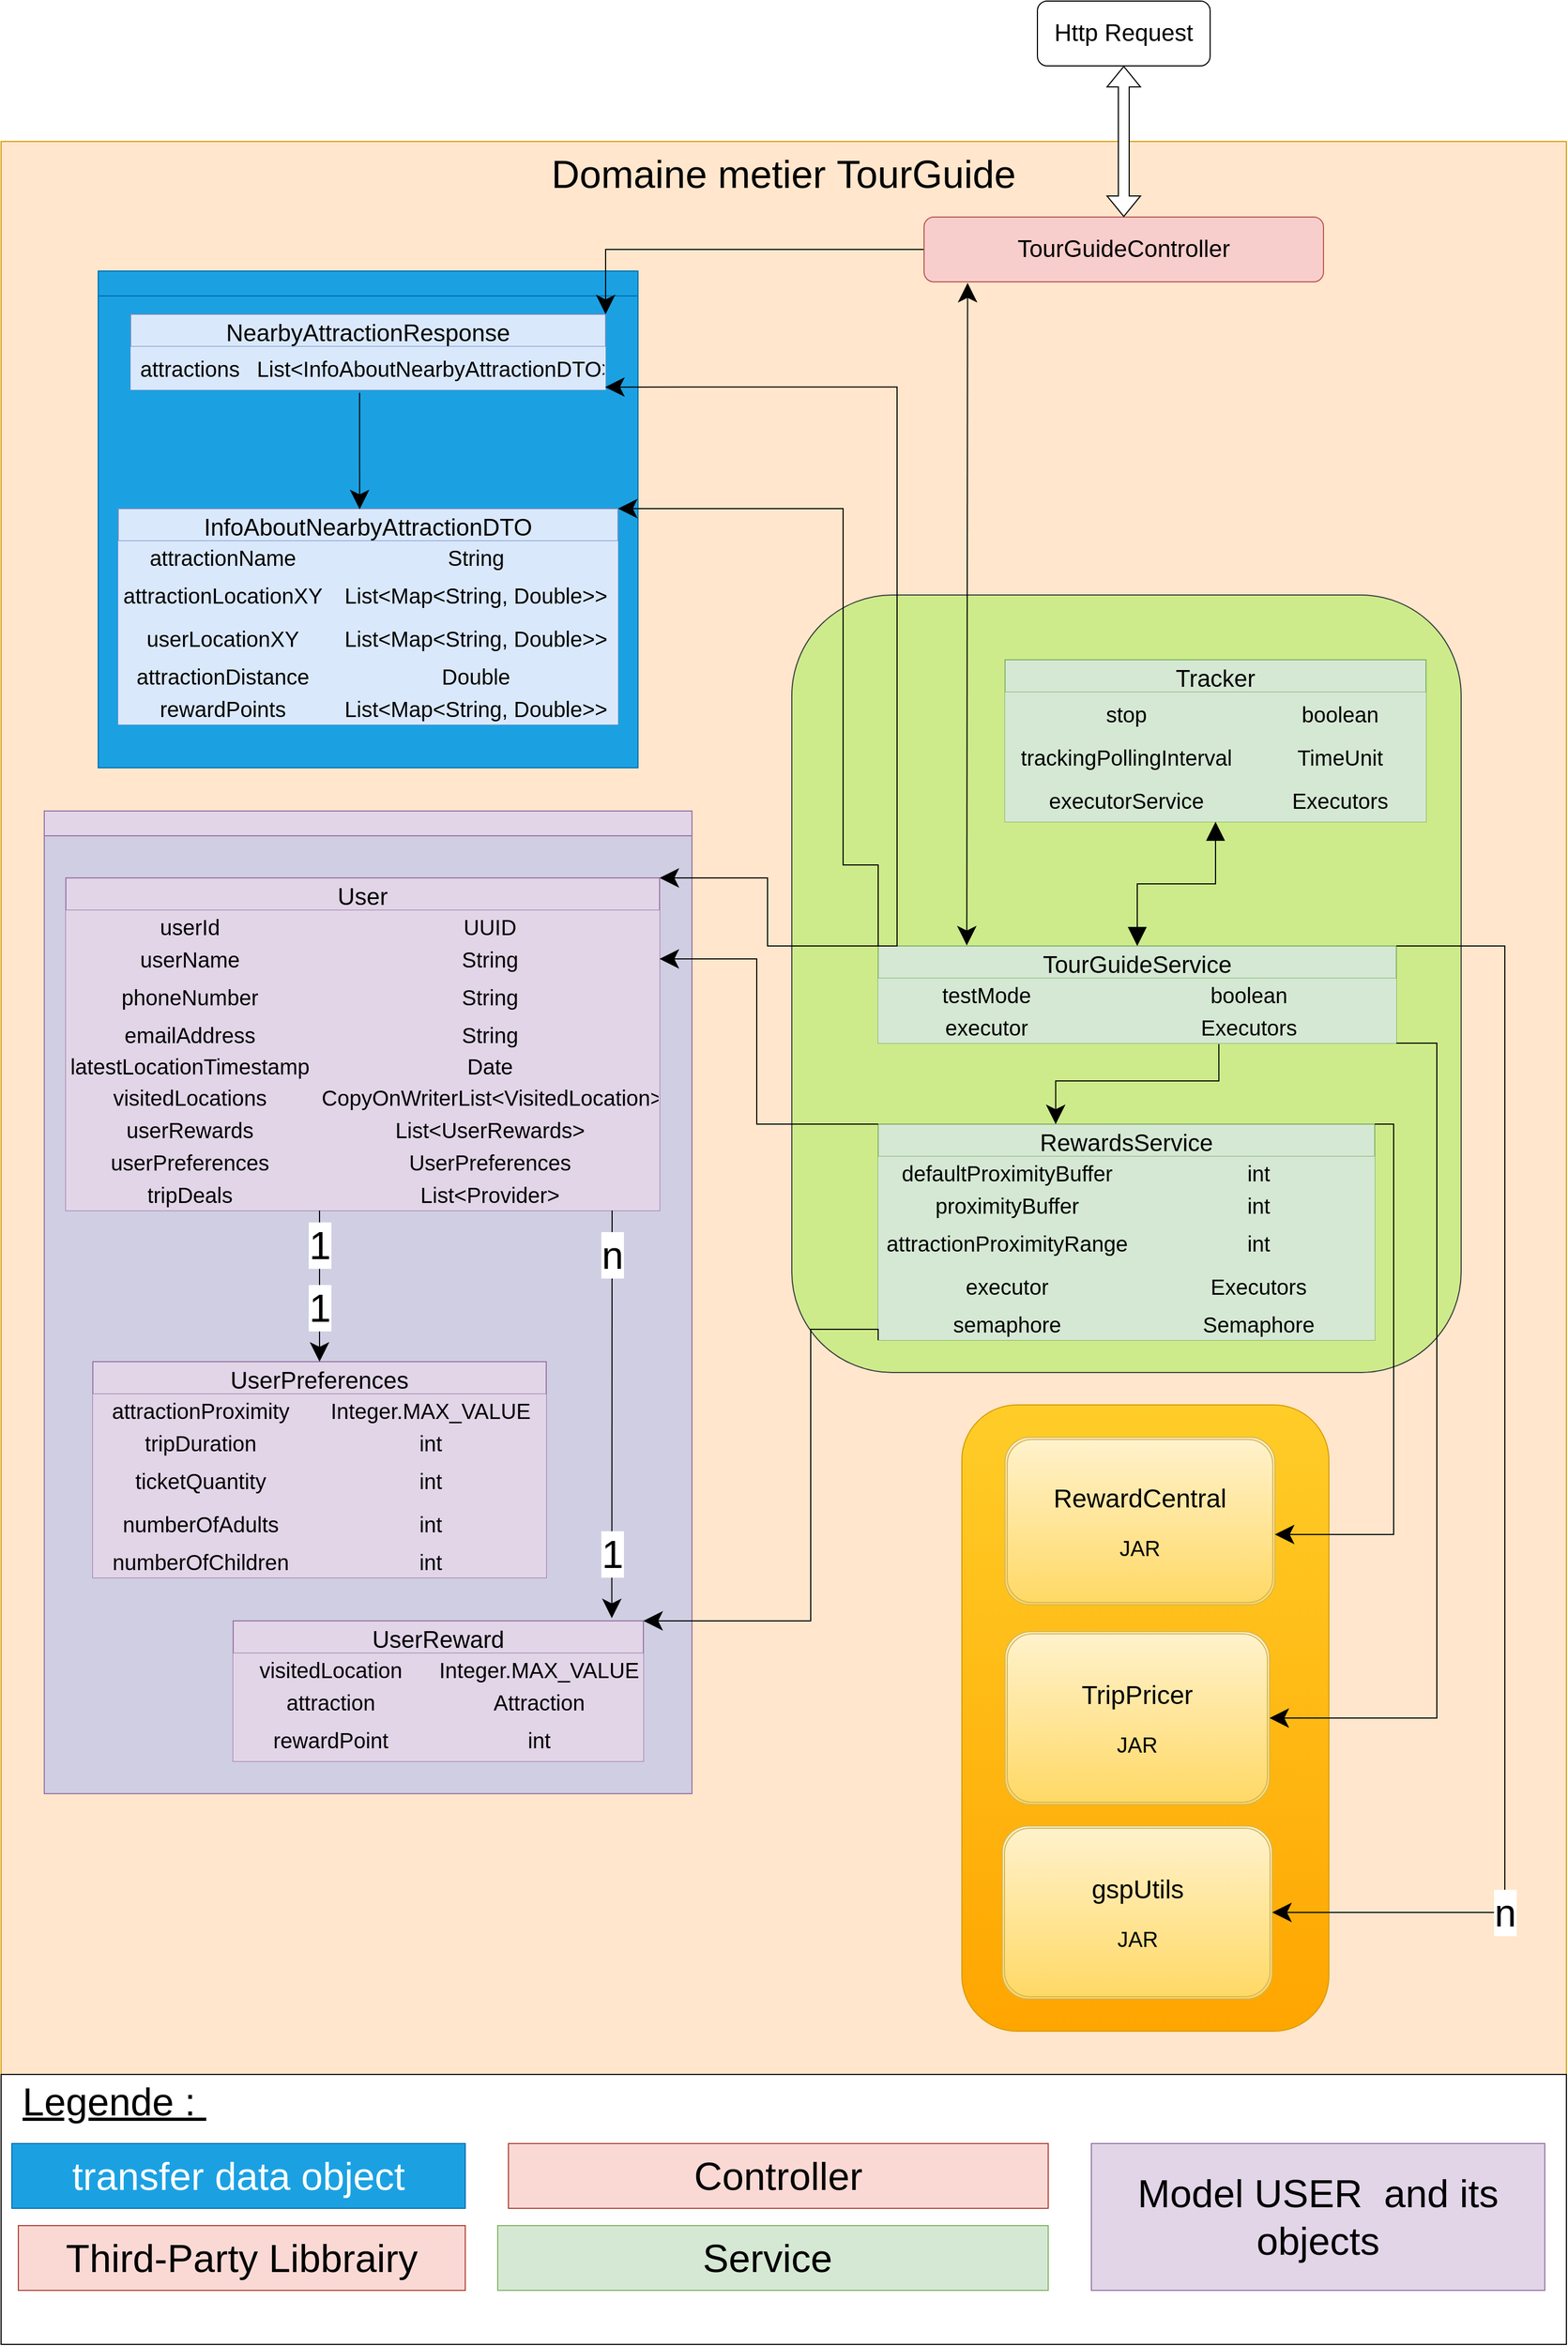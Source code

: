 <mxfile version="24.7.7">
  <diagram id="C5RBs43oDa-KdzZeNtuy" name="Page-1">
    <mxGraphModel dx="5239" dy="3099" grid="1" gridSize="10" guides="1" tooltips="1" connect="1" arrows="1" fold="1" page="1" pageScale="1" pageWidth="827" pageHeight="1169" math="0" shadow="0">
      <root>
        <mxCell id="WIyWlLk6GJQsqaUBKTNV-0" />
        <mxCell id="WIyWlLk6GJQsqaUBKTNV-1" parent="WIyWlLk6GJQsqaUBKTNV-0" />
        <mxCell id="QJFQcxRGC76zZ0UjXDR9-290" value="" style="rounded=1;whiteSpace=wrap;html=1;fillColor=#ffe6cc;strokeColor=#d79b00;fillStyle=solid;arcSize=0;" parent="WIyWlLk6GJQsqaUBKTNV-1" vertex="1">
          <mxGeometry x="-970" y="-160" width="1450" height="1790" as="geometry" />
        </mxCell>
        <mxCell id="QJFQcxRGC76zZ0UjXDR9-380" value="" style="rounded=1;whiteSpace=wrap;html=1;fillColor=#cdeb8b;strokeColor=#36393d;" parent="WIyWlLk6GJQsqaUBKTNV-1" vertex="1">
          <mxGeometry x="-237.5" y="260" width="620" height="720" as="geometry" />
        </mxCell>
        <mxCell id="QJFQcxRGC76zZ0UjXDR9-381" value="" style="rounded=1;whiteSpace=wrap;html=1;fillColor=#ffcd28;strokeColor=#d79b00;gradientColor=#ffa500;" parent="WIyWlLk6GJQsqaUBKTNV-1" vertex="1">
          <mxGeometry x="-80" y="1010" width="340" height="580" as="geometry" />
        </mxCell>
        <mxCell id="QJFQcxRGC76zZ0UjXDR9-47" value="TourGuideService" style="shape=table;startSize=30;container=1;collapsible=0;childLayout=tableLayout;fixedRows=1;rowLines=0;fontStyle=0;strokeColor=#82b366;fontSize=22;fillColor=#d5e8d4;" parent="WIyWlLk6GJQsqaUBKTNV-1" vertex="1">
          <mxGeometry x="-157.5" y="585" width="480" height="90" as="geometry" />
        </mxCell>
        <mxCell id="QJFQcxRGC76zZ0UjXDR9-48" value="" style="shape=tableRow;horizontal=0;startSize=0;swimlaneHead=0;swimlaneBody=0;top=0;left=0;bottom=0;right=0;collapsible=0;dropTarget=0;fillColor=none;points=[[0,0.5],[1,0.5]];portConstraint=eastwest;strokeColor=inherit;fontSize=16;" parent="QJFQcxRGC76zZ0UjXDR9-47" vertex="1">
          <mxGeometry y="30" width="480" height="30" as="geometry" />
        </mxCell>
        <mxCell id="QJFQcxRGC76zZ0UjXDR9-49" value="&lt;font style=&quot;font-size: 20px;&quot;&gt;testMode&lt;/font&gt;" style="shape=partialRectangle;html=1;whiteSpace=wrap;connectable=0;fillColor=#d5e8d4;top=0;left=0;bottom=0;right=0;overflow=hidden;pointerEvents=1;strokeColor=#82b366;fontSize=16;" parent="QJFQcxRGC76zZ0UjXDR9-48" vertex="1">
          <mxGeometry width="200" height="30" as="geometry">
            <mxRectangle width="200" height="30" as="alternateBounds" />
          </mxGeometry>
        </mxCell>
        <mxCell id="QJFQcxRGC76zZ0UjXDR9-50" value="&lt;span style=&quot;font-size: 20px;&quot;&gt;boolean&lt;/span&gt;" style="shape=partialRectangle;html=1;whiteSpace=wrap;connectable=0;fillColor=#d5e8d4;top=0;left=0;bottom=0;right=0;align=center;spacingLeft=6;overflow=hidden;strokeColor=#82b366;fontSize=16;" parent="QJFQcxRGC76zZ0UjXDR9-48" vertex="1">
          <mxGeometry x="200" width="280" height="30" as="geometry">
            <mxRectangle width="280" height="30" as="alternateBounds" />
          </mxGeometry>
        </mxCell>
        <mxCell id="QJFQcxRGC76zZ0UjXDR9-51" value="" style="shape=tableRow;horizontal=0;startSize=0;swimlaneHead=0;swimlaneBody=0;top=0;left=0;bottom=0;right=0;collapsible=0;dropTarget=0;fillColor=none;points=[[0,0.5],[1,0.5]];portConstraint=eastwest;strokeColor=inherit;fontSize=16;" parent="QJFQcxRGC76zZ0UjXDR9-47" vertex="1">
          <mxGeometry y="60" width="480" height="30" as="geometry" />
        </mxCell>
        <mxCell id="QJFQcxRGC76zZ0UjXDR9-52" value="&lt;font style=&quot;font-size: 20px;&quot;&gt;executor&lt;/font&gt;" style="shape=partialRectangle;html=1;whiteSpace=wrap;connectable=0;fillColor=#d5e8d4;top=0;left=0;bottom=0;right=0;overflow=hidden;strokeColor=#82b366;fontSize=16;" parent="QJFQcxRGC76zZ0UjXDR9-51" vertex="1">
          <mxGeometry width="200" height="30" as="geometry">
            <mxRectangle width="200" height="30" as="alternateBounds" />
          </mxGeometry>
        </mxCell>
        <mxCell id="QJFQcxRGC76zZ0UjXDR9-53" value="&lt;span style=&quot;font-size: 20px;&quot;&gt;Executors&lt;/span&gt;" style="shape=partialRectangle;html=1;whiteSpace=wrap;connectable=0;fillColor=#d5e8d4;top=0;left=0;bottom=0;right=0;align=center;spacingLeft=6;overflow=hidden;strokeColor=#82b366;fontSize=16;" parent="QJFQcxRGC76zZ0UjXDR9-51" vertex="1">
          <mxGeometry x="200" width="280" height="30" as="geometry">
            <mxRectangle width="280" height="30" as="alternateBounds" />
          </mxGeometry>
        </mxCell>
        <mxCell id="QJFQcxRGC76zZ0UjXDR9-117" value="&lt;font style=&quot;font-size: 24px;&quot;&gt;gspUtils&lt;/font&gt;&lt;div&gt;&lt;font size=&quot;3&quot;&gt;&lt;br&gt;&lt;/font&gt;&lt;/div&gt;&lt;div&gt;&lt;font style=&quot;font-size: 20px;&quot;&gt;JAR&lt;/font&gt;&lt;/div&gt;" style="shape=ext;double=1;rounded=1;whiteSpace=wrap;html=1;fillColor=#fff2cc;gradientColor=#ffd966;strokeColor=#d6b656;" parent="WIyWlLk6GJQsqaUBKTNV-1" vertex="1">
          <mxGeometry x="-42.5" y="1400" width="250" height="160" as="geometry" />
        </mxCell>
        <mxCell id="QJFQcxRGC76zZ0UjXDR9-118" value="&lt;font style=&quot;font-size: 24px;&quot;&gt;RewardCentral&lt;/font&gt;&lt;div&gt;&lt;font size=&quot;3&quot;&gt;&lt;br&gt;&lt;/font&gt;&lt;/div&gt;&lt;div&gt;&lt;font style=&quot;font-size: 20px;&quot;&gt;JAR&lt;/font&gt;&lt;/div&gt;" style="shape=ext;double=1;rounded=1;whiteSpace=wrap;html=1;fillColor=#fff2cc;gradientColor=#ffd966;strokeColor=#d6b656;" parent="WIyWlLk6GJQsqaUBKTNV-1" vertex="1">
          <mxGeometry x="-40" y="1040" width="250" height="155" as="geometry" />
        </mxCell>
        <mxCell id="QJFQcxRGC76zZ0UjXDR9-119" value="&lt;font style=&quot;font-size: 24px;&quot;&gt;TripPricer&lt;/font&gt;&lt;div&gt;&lt;font size=&quot;3&quot;&gt;&lt;br&gt;&lt;/font&gt;&lt;/div&gt;&lt;div&gt;&lt;font style=&quot;font-size: 20px;&quot;&gt;JAR&lt;/font&gt;&lt;/div&gt;" style="shape=ext;double=1;rounded=1;whiteSpace=wrap;html=1;fillColor=#fff2cc;gradientColor=#ffd966;strokeColor=#d6b656;" parent="WIyWlLk6GJQsqaUBKTNV-1" vertex="1">
          <mxGeometry x="-40" y="1220" width="245" height="160" as="geometry" />
        </mxCell>
        <mxCell id="QJFQcxRGC76zZ0UjXDR9-120" value="RewardsService" style="shape=table;startSize=30;container=1;collapsible=0;childLayout=tableLayout;fixedRows=1;rowLines=0;fontStyle=0;strokeColor=#82b366;fontSize=22;fillColor=#d5e8d4;" parent="WIyWlLk6GJQsqaUBKTNV-1" vertex="1">
          <mxGeometry x="-157.5" y="750" width="460" height="200" as="geometry" />
        </mxCell>
        <mxCell id="QJFQcxRGC76zZ0UjXDR9-121" value="" style="shape=tableRow;horizontal=0;startSize=0;swimlaneHead=0;swimlaneBody=0;top=0;left=0;bottom=0;right=0;collapsible=0;dropTarget=0;fillColor=none;points=[[0,0.5],[1,0.5]];portConstraint=eastwest;strokeColor=inherit;fontSize=16;" parent="QJFQcxRGC76zZ0UjXDR9-120" vertex="1">
          <mxGeometry y="30" width="460" height="30" as="geometry" />
        </mxCell>
        <mxCell id="QJFQcxRGC76zZ0UjXDR9-122" value="&lt;font style=&quot;font-size: 20px;&quot;&gt;defaultProximityBuffer&lt;/font&gt;" style="shape=partialRectangle;html=1;whiteSpace=wrap;connectable=0;fillColor=#d5e8d4;top=0;left=0;bottom=0;right=0;overflow=hidden;pointerEvents=1;strokeColor=#82b366;fontSize=16;" parent="QJFQcxRGC76zZ0UjXDR9-121" vertex="1">
          <mxGeometry width="238" height="30" as="geometry">
            <mxRectangle width="238" height="30" as="alternateBounds" />
          </mxGeometry>
        </mxCell>
        <mxCell id="QJFQcxRGC76zZ0UjXDR9-123" value="&lt;font style=&quot;font-size: 20px;&quot;&gt;int&lt;/font&gt;" style="shape=partialRectangle;html=1;whiteSpace=wrap;connectable=0;fillColor=#d5e8d4;top=0;left=0;bottom=0;right=0;align=center;spacingLeft=6;overflow=hidden;strokeColor=#82b366;fontSize=16;" parent="QJFQcxRGC76zZ0UjXDR9-121" vertex="1">
          <mxGeometry x="238" width="222" height="30" as="geometry">
            <mxRectangle width="222" height="30" as="alternateBounds" />
          </mxGeometry>
        </mxCell>
        <mxCell id="QJFQcxRGC76zZ0UjXDR9-124" value="" style="shape=tableRow;horizontal=0;startSize=0;swimlaneHead=0;swimlaneBody=0;top=0;left=0;bottom=0;right=0;collapsible=0;dropTarget=0;fillColor=none;points=[[0,0.5],[1,0.5]];portConstraint=eastwest;strokeColor=inherit;fontSize=16;" parent="QJFQcxRGC76zZ0UjXDR9-120" vertex="1">
          <mxGeometry y="60" width="460" height="30" as="geometry" />
        </mxCell>
        <mxCell id="QJFQcxRGC76zZ0UjXDR9-125" value="&lt;font style=&quot;font-size: 20px;&quot;&gt;proximityBuffer&lt;/font&gt;" style="shape=partialRectangle;html=1;whiteSpace=wrap;connectable=0;fillColor=#d5e8d4;top=0;left=0;bottom=0;right=0;overflow=hidden;strokeColor=#82b366;fontSize=16;" parent="QJFQcxRGC76zZ0UjXDR9-124" vertex="1">
          <mxGeometry width="238" height="30" as="geometry">
            <mxRectangle width="238" height="30" as="alternateBounds" />
          </mxGeometry>
        </mxCell>
        <mxCell id="QJFQcxRGC76zZ0UjXDR9-126" value="&lt;font style=&quot;font-size: 20px;&quot;&gt;int&lt;/font&gt;" style="shape=partialRectangle;html=1;whiteSpace=wrap;connectable=0;fillColor=#d5e8d4;top=0;left=0;bottom=0;right=0;align=center;spacingLeft=6;overflow=hidden;strokeColor=#82b366;fontSize=16;" parent="QJFQcxRGC76zZ0UjXDR9-124" vertex="1">
          <mxGeometry x="238" width="222" height="30" as="geometry">
            <mxRectangle width="222" height="30" as="alternateBounds" />
          </mxGeometry>
        </mxCell>
        <mxCell id="QJFQcxRGC76zZ0UjXDR9-127" value="" style="shape=tableRow;horizontal=0;startSize=0;swimlaneHead=0;swimlaneBody=0;top=0;left=0;bottom=0;right=0;collapsible=0;dropTarget=0;fillColor=none;points=[[0,0.5],[1,0.5]];portConstraint=eastwest;strokeColor=inherit;fontSize=16;" parent="QJFQcxRGC76zZ0UjXDR9-120" vertex="1">
          <mxGeometry y="90" width="460" height="40" as="geometry" />
        </mxCell>
        <mxCell id="QJFQcxRGC76zZ0UjXDR9-128" value="&lt;font style=&quot;font-size: 20px;&quot;&gt;attractionProximityRange&lt;/font&gt;" style="shape=partialRectangle;html=1;whiteSpace=wrap;connectable=0;fillColor=#d5e8d4;top=0;left=0;bottom=0;right=0;overflow=hidden;strokeColor=#82b366;fontSize=16;" parent="QJFQcxRGC76zZ0UjXDR9-127" vertex="1">
          <mxGeometry width="238" height="40" as="geometry">
            <mxRectangle width="238" height="40" as="alternateBounds" />
          </mxGeometry>
        </mxCell>
        <mxCell id="QJFQcxRGC76zZ0UjXDR9-129" value="&lt;font style=&quot;font-size: 20px;&quot;&gt;int&lt;/font&gt;" style="shape=partialRectangle;html=1;whiteSpace=wrap;connectable=0;fillColor=#d5e8d4;top=0;left=0;bottom=0;right=0;align=center;spacingLeft=6;overflow=hidden;strokeColor=#82b366;fontSize=16;" parent="QJFQcxRGC76zZ0UjXDR9-127" vertex="1">
          <mxGeometry x="238" width="222" height="40" as="geometry">
            <mxRectangle width="222" height="40" as="alternateBounds" />
          </mxGeometry>
        </mxCell>
        <mxCell id="QJFQcxRGC76zZ0UjXDR9-130" value="" style="shape=tableRow;horizontal=0;startSize=0;swimlaneHead=0;swimlaneBody=0;top=0;left=0;bottom=0;right=0;collapsible=0;dropTarget=0;fillColor=none;points=[[0,0.5],[1,0.5]];portConstraint=eastwest;strokeColor=inherit;fontSize=16;" parent="QJFQcxRGC76zZ0UjXDR9-120" vertex="1">
          <mxGeometry y="130" width="460" height="40" as="geometry" />
        </mxCell>
        <mxCell id="QJFQcxRGC76zZ0UjXDR9-131" value="&lt;font style=&quot;font-size: 20px;&quot;&gt;executor&lt;/font&gt;" style="shape=partialRectangle;html=1;whiteSpace=wrap;connectable=0;fillColor=#d5e8d4;top=0;left=0;bottom=0;right=0;overflow=hidden;strokeColor=#82b366;fontSize=16;" parent="QJFQcxRGC76zZ0UjXDR9-130" vertex="1">
          <mxGeometry width="238" height="40" as="geometry">
            <mxRectangle width="238" height="40" as="alternateBounds" />
          </mxGeometry>
        </mxCell>
        <mxCell id="QJFQcxRGC76zZ0UjXDR9-132" value="&lt;font style=&quot;font-size: 20px;&quot;&gt;Executors&lt;/font&gt;" style="shape=partialRectangle;html=1;whiteSpace=wrap;connectable=0;fillColor=#d5e8d4;top=0;left=0;bottom=0;right=0;align=center;spacingLeft=6;overflow=hidden;strokeColor=#82b366;fontSize=16;" parent="QJFQcxRGC76zZ0UjXDR9-130" vertex="1">
          <mxGeometry x="238" width="222" height="40" as="geometry">
            <mxRectangle width="222" height="40" as="alternateBounds" />
          </mxGeometry>
        </mxCell>
        <mxCell id="QJFQcxRGC76zZ0UjXDR9-133" value="" style="shape=tableRow;horizontal=0;startSize=0;swimlaneHead=0;swimlaneBody=0;top=0;left=0;bottom=0;right=0;collapsible=0;dropTarget=0;fillColor=none;points=[[0,0.5],[1,0.5]];portConstraint=eastwest;strokeColor=inherit;fontSize=16;" parent="QJFQcxRGC76zZ0UjXDR9-120" vertex="1">
          <mxGeometry y="170" width="460" height="30" as="geometry" />
        </mxCell>
        <mxCell id="QJFQcxRGC76zZ0UjXDR9-134" value="&lt;font style=&quot;font-size: 20px;&quot;&gt;semaphore&lt;/font&gt;" style="shape=partialRectangle;html=1;whiteSpace=wrap;connectable=0;fillColor=#d5e8d4;top=0;left=0;bottom=0;right=0;overflow=hidden;strokeColor=#82b366;fontSize=16;" parent="QJFQcxRGC76zZ0UjXDR9-133" vertex="1">
          <mxGeometry width="238" height="30" as="geometry">
            <mxRectangle width="238" height="30" as="alternateBounds" />
          </mxGeometry>
        </mxCell>
        <mxCell id="QJFQcxRGC76zZ0UjXDR9-135" value="&lt;font style=&quot;font-size: 20px;&quot;&gt;Semaphore&lt;/font&gt;" style="shape=partialRectangle;html=1;whiteSpace=wrap;connectable=0;fillColor=#d5e8d4;top=0;left=0;bottom=0;right=0;align=center;spacingLeft=6;overflow=hidden;strokeColor=#82b366;fontSize=16;" parent="QJFQcxRGC76zZ0UjXDR9-133" vertex="1">
          <mxGeometry x="238" width="222" height="30" as="geometry">
            <mxRectangle width="222" height="30" as="alternateBounds" />
          </mxGeometry>
        </mxCell>
        <mxCell id="QJFQcxRGC76zZ0UjXDR9-139" value="" style="group;movable=1;resizable=1;rotatable=1;deletable=1;editable=1;locked=0;connectable=1;fillColor=#1ba1e2;fontColor=#ffffff;strokeColor=#006EAF;" parent="WIyWlLk6GJQsqaUBKTNV-1" vertex="1" connectable="0">
          <mxGeometry x="-880" y="-40" width="500" height="460" as="geometry" />
        </mxCell>
        <mxCell id="QJFQcxRGC76zZ0UjXDR9-5" value="InfoAboutNearbyAttractionDTO" style="shape=table;startSize=30;container=1;collapsible=0;childLayout=tableLayout;fixedRows=1;rowLines=0;fontStyle=0;strokeColor=#6c8ebf;fontSize=22;fillColor=#dae8fc;fillStyle=auto;" parent="QJFQcxRGC76zZ0UjXDR9-139" vertex="1">
          <mxGeometry x="18.5" y="220" width="463" height="200" as="geometry" />
        </mxCell>
        <mxCell id="QJFQcxRGC76zZ0UjXDR9-6" value="" style="shape=tableRow;horizontal=0;startSize=0;swimlaneHead=0;swimlaneBody=0;top=0;left=0;bottom=0;right=0;collapsible=0;dropTarget=0;fillColor=none;points=[[0,0.5],[1,0.5]];portConstraint=eastwest;strokeColor=inherit;fontSize=16;" parent="QJFQcxRGC76zZ0UjXDR9-5" vertex="1">
          <mxGeometry y="30" width="463" height="30" as="geometry" />
        </mxCell>
        <mxCell id="QJFQcxRGC76zZ0UjXDR9-7" value="&lt;font style=&quot;font-size: 20px;&quot;&gt;attractionName&lt;/font&gt;" style="shape=partialRectangle;html=1;whiteSpace=wrap;connectable=0;fillColor=#dae8fc;top=0;left=0;bottom=0;right=0;overflow=hidden;pointerEvents=1;strokeColor=#6c8ebf;fontSize=16;" parent="QJFQcxRGC76zZ0UjXDR9-6" vertex="1">
          <mxGeometry width="193" height="30" as="geometry">
            <mxRectangle width="193" height="30" as="alternateBounds" />
          </mxGeometry>
        </mxCell>
        <mxCell id="QJFQcxRGC76zZ0UjXDR9-8" value="&lt;font style=&quot;font-size: 20px;&quot;&gt;String&lt;/font&gt;" style="shape=partialRectangle;html=1;whiteSpace=wrap;connectable=0;fillColor=#dae8fc;top=0;left=0;bottom=0;right=0;align=center;spacingLeft=6;overflow=hidden;strokeColor=#6c8ebf;fontSize=16;" parent="QJFQcxRGC76zZ0UjXDR9-6" vertex="1">
          <mxGeometry x="193" width="270" height="30" as="geometry">
            <mxRectangle width="270" height="30" as="alternateBounds" />
          </mxGeometry>
        </mxCell>
        <mxCell id="QJFQcxRGC76zZ0UjXDR9-9" value="" style="shape=tableRow;horizontal=0;startSize=0;swimlaneHead=0;swimlaneBody=0;top=0;left=0;bottom=0;right=0;collapsible=0;dropTarget=0;fillColor=none;points=[[0,0.5],[1,0.5]];portConstraint=eastwest;strokeColor=inherit;fontSize=16;" parent="QJFQcxRGC76zZ0UjXDR9-5" vertex="1">
          <mxGeometry y="60" width="463" height="40" as="geometry" />
        </mxCell>
        <mxCell id="QJFQcxRGC76zZ0UjXDR9-10" value="&lt;font style=&quot;font-size: 20px;&quot;&gt;attractionLocationXY&lt;/font&gt;" style="shape=partialRectangle;html=1;whiteSpace=wrap;connectable=0;fillColor=#dae8fc;top=0;left=0;bottom=0;right=0;overflow=hidden;strokeColor=#6c8ebf;fontSize=16;" parent="QJFQcxRGC76zZ0UjXDR9-9" vertex="1">
          <mxGeometry width="193" height="40" as="geometry">
            <mxRectangle width="193" height="40" as="alternateBounds" />
          </mxGeometry>
        </mxCell>
        <mxCell id="QJFQcxRGC76zZ0UjXDR9-11" value="&lt;font style=&quot;font-size: 20px;&quot;&gt;List&amp;lt;Map&amp;lt;String, Double&amp;gt;&amp;gt;&lt;/font&gt;" style="shape=partialRectangle;html=1;whiteSpace=wrap;connectable=0;fillColor=#dae8fc;top=0;left=0;bottom=0;right=0;align=center;spacingLeft=6;overflow=hidden;strokeColor=#6c8ebf;fontSize=16;" parent="QJFQcxRGC76zZ0UjXDR9-9" vertex="1">
          <mxGeometry x="193" width="270" height="40" as="geometry">
            <mxRectangle width="270" height="40" as="alternateBounds" />
          </mxGeometry>
        </mxCell>
        <mxCell id="QJFQcxRGC76zZ0UjXDR9-12" value="" style="shape=tableRow;horizontal=0;startSize=0;swimlaneHead=0;swimlaneBody=0;top=0;left=0;bottom=0;right=0;collapsible=0;dropTarget=0;fillColor=none;points=[[0,0.5],[1,0.5]];portConstraint=eastwest;strokeColor=inherit;fontSize=16;" parent="QJFQcxRGC76zZ0UjXDR9-5" vertex="1">
          <mxGeometry y="100" width="463" height="40" as="geometry" />
        </mxCell>
        <mxCell id="QJFQcxRGC76zZ0UjXDR9-13" value="&lt;font style=&quot;font-size: 20px;&quot;&gt;userLocationXY&lt;/font&gt;" style="shape=partialRectangle;html=1;whiteSpace=wrap;connectable=0;fillColor=#dae8fc;top=0;left=0;bottom=0;right=0;overflow=hidden;strokeColor=#6c8ebf;fontSize=16;" parent="QJFQcxRGC76zZ0UjXDR9-12" vertex="1">
          <mxGeometry width="193" height="40" as="geometry">
            <mxRectangle width="193" height="40" as="alternateBounds" />
          </mxGeometry>
        </mxCell>
        <mxCell id="QJFQcxRGC76zZ0UjXDR9-14" value="&lt;font style=&quot;font-size: 20px;&quot;&gt;List&amp;lt;Map&amp;lt;String, Double&amp;gt;&amp;gt;&lt;/font&gt;" style="shape=partialRectangle;html=1;whiteSpace=wrap;connectable=0;fillColor=#dae8fc;top=0;left=0;bottom=0;right=0;align=center;spacingLeft=6;overflow=hidden;strokeColor=#6c8ebf;fontSize=16;" parent="QJFQcxRGC76zZ0UjXDR9-12" vertex="1">
          <mxGeometry x="193" width="270" height="40" as="geometry">
            <mxRectangle width="270" height="40" as="alternateBounds" />
          </mxGeometry>
        </mxCell>
        <mxCell id="QJFQcxRGC76zZ0UjXDR9-18" value="" style="shape=tableRow;horizontal=0;startSize=0;swimlaneHead=0;swimlaneBody=0;top=0;left=0;bottom=0;right=0;collapsible=0;dropTarget=0;fillColor=none;points=[[0,0.5],[1,0.5]];portConstraint=eastwest;strokeColor=inherit;fontSize=16;" parent="QJFQcxRGC76zZ0UjXDR9-5" vertex="1">
          <mxGeometry y="140" width="463" height="30" as="geometry" />
        </mxCell>
        <mxCell id="QJFQcxRGC76zZ0UjXDR9-19" value="&lt;font style=&quot;font-size: 20px;&quot;&gt;attractionDistance&lt;/font&gt;" style="shape=partialRectangle;html=1;whiteSpace=wrap;connectable=0;fillColor=#dae8fc;top=0;left=0;bottom=0;right=0;overflow=hidden;strokeColor=#6c8ebf;fontSize=16;" parent="QJFQcxRGC76zZ0UjXDR9-18" vertex="1">
          <mxGeometry width="193" height="30" as="geometry">
            <mxRectangle width="193" height="30" as="alternateBounds" />
          </mxGeometry>
        </mxCell>
        <mxCell id="QJFQcxRGC76zZ0UjXDR9-20" value="&lt;font style=&quot;font-size: 20px;&quot;&gt;Double&lt;/font&gt;" style="shape=partialRectangle;html=1;whiteSpace=wrap;connectable=0;fillColor=#dae8fc;top=0;left=0;bottom=0;right=0;align=center;spacingLeft=6;overflow=hidden;strokeColor=#6c8ebf;fontSize=16;" parent="QJFQcxRGC76zZ0UjXDR9-18" vertex="1">
          <mxGeometry x="193" width="270" height="30" as="geometry">
            <mxRectangle width="270" height="30" as="alternateBounds" />
          </mxGeometry>
        </mxCell>
        <mxCell id="QJFQcxRGC76zZ0UjXDR9-21" value="" style="shape=tableRow;horizontal=0;startSize=0;swimlaneHead=0;swimlaneBody=0;top=0;left=0;bottom=0;right=0;collapsible=0;dropTarget=0;fillColor=none;points=[[0,0.5],[1,0.5]];portConstraint=eastwest;strokeColor=inherit;fontSize=16;" parent="QJFQcxRGC76zZ0UjXDR9-5" vertex="1">
          <mxGeometry y="170" width="463" height="30" as="geometry" />
        </mxCell>
        <mxCell id="QJFQcxRGC76zZ0UjXDR9-22" value="&lt;font style=&quot;font-size: 20px;&quot;&gt;rewardPoints&lt;/font&gt;" style="shape=partialRectangle;html=1;whiteSpace=wrap;connectable=0;fillColor=#dae8fc;top=0;left=0;bottom=0;right=0;overflow=hidden;strokeColor=#6c8ebf;fontSize=16;" parent="QJFQcxRGC76zZ0UjXDR9-21" vertex="1">
          <mxGeometry width="193" height="30" as="geometry">
            <mxRectangle width="193" height="30" as="alternateBounds" />
          </mxGeometry>
        </mxCell>
        <mxCell id="QJFQcxRGC76zZ0UjXDR9-23" value="&lt;font style=&quot;font-size: 20px;&quot;&gt;List&amp;lt;Map&amp;lt;String, Double&amp;gt;&amp;gt;&lt;/font&gt;" style="shape=partialRectangle;html=1;whiteSpace=wrap;connectable=0;fillColor=#dae8fc;top=0;left=0;bottom=0;right=0;align=center;spacingLeft=6;overflow=hidden;strokeColor=#6c8ebf;fontSize=16;" parent="QJFQcxRGC76zZ0UjXDR9-21" vertex="1">
          <mxGeometry x="193" width="270" height="30" as="geometry">
            <mxRectangle width="270" height="30" as="alternateBounds" />
          </mxGeometry>
        </mxCell>
        <mxCell id="QJFQcxRGC76zZ0UjXDR9-138" value="" style="swimlane;whiteSpace=wrap;html=1;movable=1;resizable=1;rotatable=1;deletable=1;editable=1;locked=0;connectable=1;fillColor=#1ba1e2;fillStyle=solid;fontColor=#ffffff;strokeColor=#006EAF;" parent="QJFQcxRGC76zZ0UjXDR9-139" vertex="1">
          <mxGeometry width="500" height="460" as="geometry" />
        </mxCell>
        <mxCell id="QJFQcxRGC76zZ0UjXDR9-24" value="NearbyAttractionResponse" style="shape=table;startSize=30;container=1;collapsible=0;childLayout=tableLayout;fixedRows=1;rowLines=0;fontStyle=0;strokeColor=#6c8ebf;fontSize=22;fillColor=#dae8fc;" parent="QJFQcxRGC76zZ0UjXDR9-138" vertex="1">
          <mxGeometry x="30" y="40" width="440" height="70" as="geometry" />
        </mxCell>
        <mxCell id="QJFQcxRGC76zZ0UjXDR9-25" value="" style="shape=tableRow;horizontal=0;startSize=0;swimlaneHead=0;swimlaneBody=0;top=0;left=0;bottom=0;right=0;collapsible=0;dropTarget=0;fillColor=#dae8fc;points=[[0,0.5],[1,0.5]];portConstraint=eastwest;strokeColor=#6c8ebf;fontSize=16;" parent="QJFQcxRGC76zZ0UjXDR9-24" vertex="1">
          <mxGeometry y="30" width="440" height="40" as="geometry" />
        </mxCell>
        <mxCell id="QJFQcxRGC76zZ0UjXDR9-26" value="&lt;font style=&quot;font-size: 20px;&quot;&gt;attractions&lt;/font&gt;" style="shape=partialRectangle;html=1;whiteSpace=wrap;connectable=0;fillColor=none;top=0;left=0;bottom=0;right=0;overflow=hidden;pointerEvents=1;strokeColor=inherit;fontSize=16;" parent="QJFQcxRGC76zZ0UjXDR9-25" vertex="1">
          <mxGeometry width="110" height="40" as="geometry">
            <mxRectangle width="110" height="40" as="alternateBounds" />
          </mxGeometry>
        </mxCell>
        <mxCell id="QJFQcxRGC76zZ0UjXDR9-27" value="&lt;font style=&quot;font-size: 20px;&quot;&gt;List&amp;lt;InfoAboutNearbyAttractionDTO&amp;gt;&lt;/font&gt;" style="shape=partialRectangle;html=1;whiteSpace=wrap;connectable=0;fillColor=none;top=0;left=0;bottom=0;right=0;align=center;spacingLeft=6;overflow=hidden;strokeColor=inherit;fontSize=16;" parent="QJFQcxRGC76zZ0UjXDR9-25" vertex="1">
          <mxGeometry x="110" width="330" height="40" as="geometry">
            <mxRectangle width="330" height="40" as="alternateBounds" />
          </mxGeometry>
        </mxCell>
        <mxCell id="QJFQcxRGC76zZ0UjXDR9-140" value="" style="endArrow=none;html=1;rounded=0;entryX=0.482;entryY=1.068;entryDx=0;entryDy=0;entryPerimeter=0;exitX=0.483;exitY=0.003;exitDx=0;exitDy=0;exitPerimeter=0;endFill=0;startArrow=classic;startFill=1;endSize=6;startSize=15;" parent="QJFQcxRGC76zZ0UjXDR9-139" source="QJFQcxRGC76zZ0UjXDR9-5" target="QJFQcxRGC76zZ0UjXDR9-25" edge="1">
          <mxGeometry width="50" height="50" relative="1" as="geometry">
            <mxPoint x="243" y="210" as="sourcePoint" />
            <mxPoint x="570" y="300" as="targetPoint" />
          </mxGeometry>
        </mxCell>
        <mxCell id="QJFQcxRGC76zZ0UjXDR9-234" value="" style="group;fillColor=#d0cee2;strokeColor=#56517e;" parent="WIyWlLk6GJQsqaUBKTNV-1" vertex="1" connectable="0">
          <mxGeometry x="-930" y="460" width="600" height="910" as="geometry" />
        </mxCell>
        <mxCell id="QJFQcxRGC76zZ0UjXDR9-210" value="" style="swimlane;whiteSpace=wrap;html=1;fillColor=#e1d5e7;strokeColor=#9673a6;" parent="QJFQcxRGC76zZ0UjXDR9-234" vertex="1">
          <mxGeometry width="600" height="910" as="geometry" />
        </mxCell>
        <mxCell id="QJFQcxRGC76zZ0UjXDR9-178" value="UserPreferences" style="shape=table;startSize=30;container=1;collapsible=0;childLayout=tableLayout;fixedRows=1;rowLines=0;fontStyle=0;strokeColor=#9673a6;fontSize=22;fillColor=#e1d5e7;" parent="QJFQcxRGC76zZ0UjXDR9-210" vertex="1">
          <mxGeometry x="45" y="510" width="420" height="200.0" as="geometry" />
        </mxCell>
        <mxCell id="QJFQcxRGC76zZ0UjXDR9-179" value="" style="shape=tableRow;horizontal=0;startSize=0;swimlaneHead=0;swimlaneBody=0;top=0;left=0;bottom=0;right=0;collapsible=0;dropTarget=0;fillColor=none;points=[[0,0.5],[1,0.5]];portConstraint=eastwest;strokeColor=inherit;fontSize=16;" parent="QJFQcxRGC76zZ0UjXDR9-178" vertex="1">
          <mxGeometry y="30" width="420" height="30" as="geometry" />
        </mxCell>
        <mxCell id="QJFQcxRGC76zZ0UjXDR9-180" value="&lt;font style=&quot;font-size: 20px;&quot;&gt;attractionProximity&lt;/font&gt;" style="shape=partialRectangle;html=1;whiteSpace=wrap;connectable=0;fillColor=#e1d5e7;top=0;left=0;bottom=0;right=0;overflow=hidden;pointerEvents=1;strokeColor=#9673a6;fontSize=16;" parent="QJFQcxRGC76zZ0UjXDR9-179" vertex="1">
          <mxGeometry width="200" height="30" as="geometry">
            <mxRectangle width="200" height="30" as="alternateBounds" />
          </mxGeometry>
        </mxCell>
        <mxCell id="QJFQcxRGC76zZ0UjXDR9-181" value="&lt;font style=&quot;font-size: 20px;&quot;&gt;Integer.MAX_VALUE&lt;/font&gt;" style="shape=partialRectangle;html=1;whiteSpace=wrap;connectable=0;fillColor=#e1d5e7;top=0;left=0;bottom=0;right=0;align=center;spacingLeft=6;overflow=hidden;strokeColor=#9673a6;fontSize=16;" parent="QJFQcxRGC76zZ0UjXDR9-179" vertex="1">
          <mxGeometry x="200" width="220" height="30" as="geometry">
            <mxRectangle width="220" height="30" as="alternateBounds" />
          </mxGeometry>
        </mxCell>
        <mxCell id="QJFQcxRGC76zZ0UjXDR9-182" value="" style="shape=tableRow;horizontal=0;startSize=0;swimlaneHead=0;swimlaneBody=0;top=0;left=0;bottom=0;right=0;collapsible=0;dropTarget=0;fillColor=none;points=[[0,0.5],[1,0.5]];portConstraint=eastwest;strokeColor=inherit;fontSize=16;" parent="QJFQcxRGC76zZ0UjXDR9-178" vertex="1">
          <mxGeometry y="60" width="420" height="30" as="geometry" />
        </mxCell>
        <mxCell id="QJFQcxRGC76zZ0UjXDR9-183" value="&lt;font style=&quot;font-size: 20px;&quot;&gt;tripDuration&lt;/font&gt;" style="shape=partialRectangle;html=1;whiteSpace=wrap;connectable=0;fillColor=#e1d5e7;top=0;left=0;bottom=0;right=0;overflow=hidden;strokeColor=#9673a6;fontSize=16;" parent="QJFQcxRGC76zZ0UjXDR9-182" vertex="1">
          <mxGeometry width="200" height="30" as="geometry">
            <mxRectangle width="200" height="30" as="alternateBounds" />
          </mxGeometry>
        </mxCell>
        <mxCell id="QJFQcxRGC76zZ0UjXDR9-184" value="&lt;font style=&quot;font-size: 20px;&quot;&gt;int&lt;/font&gt;" style="shape=partialRectangle;html=1;whiteSpace=wrap;connectable=0;fillColor=#e1d5e7;top=0;left=0;bottom=0;right=0;align=center;spacingLeft=6;overflow=hidden;strokeColor=#9673a6;fontSize=16;" parent="QJFQcxRGC76zZ0UjXDR9-182" vertex="1">
          <mxGeometry x="200" width="220" height="30" as="geometry">
            <mxRectangle width="220" height="30" as="alternateBounds" />
          </mxGeometry>
        </mxCell>
        <mxCell id="QJFQcxRGC76zZ0UjXDR9-185" value="" style="shape=tableRow;horizontal=0;startSize=0;swimlaneHead=0;swimlaneBody=0;top=0;left=0;bottom=0;right=0;collapsible=0;dropTarget=0;fillColor=none;points=[[0,0.5],[1,0.5]];portConstraint=eastwest;strokeColor=inherit;fontSize=16;" parent="QJFQcxRGC76zZ0UjXDR9-178" vertex="1">
          <mxGeometry y="90" width="420" height="40" as="geometry" />
        </mxCell>
        <mxCell id="QJFQcxRGC76zZ0UjXDR9-186" value="&lt;font style=&quot;font-size: 20px;&quot;&gt;ticketQuantity&lt;/font&gt;" style="shape=partialRectangle;html=1;whiteSpace=wrap;connectable=0;fillColor=#e1d5e7;top=0;left=0;bottom=0;right=0;overflow=hidden;strokeColor=#9673a6;fontSize=16;" parent="QJFQcxRGC76zZ0UjXDR9-185" vertex="1">
          <mxGeometry width="200" height="40" as="geometry">
            <mxRectangle width="200" height="40" as="alternateBounds" />
          </mxGeometry>
        </mxCell>
        <mxCell id="QJFQcxRGC76zZ0UjXDR9-187" value="&lt;font style=&quot;font-size: 20px;&quot;&gt;int&lt;/font&gt;" style="shape=partialRectangle;html=1;whiteSpace=wrap;connectable=0;fillColor=#e1d5e7;top=0;left=0;bottom=0;right=0;align=center;spacingLeft=6;overflow=hidden;strokeColor=#9673a6;fontSize=16;" parent="QJFQcxRGC76zZ0UjXDR9-185" vertex="1">
          <mxGeometry x="200" width="220" height="40" as="geometry">
            <mxRectangle width="220" height="40" as="alternateBounds" />
          </mxGeometry>
        </mxCell>
        <mxCell id="QJFQcxRGC76zZ0UjXDR9-188" value="" style="shape=tableRow;horizontal=0;startSize=0;swimlaneHead=0;swimlaneBody=0;top=0;left=0;bottom=0;right=0;collapsible=0;dropTarget=0;fillColor=none;points=[[0,0.5],[1,0.5]];portConstraint=eastwest;strokeColor=inherit;fontSize=16;" parent="QJFQcxRGC76zZ0UjXDR9-178" vertex="1">
          <mxGeometry y="130" width="420" height="40" as="geometry" />
        </mxCell>
        <mxCell id="QJFQcxRGC76zZ0UjXDR9-189" value="&lt;font style=&quot;font-size: 20px;&quot;&gt;numberOfAdults&lt;/font&gt;" style="shape=partialRectangle;html=1;whiteSpace=wrap;connectable=0;fillColor=#e1d5e7;top=0;left=0;bottom=0;right=0;overflow=hidden;strokeColor=#9673a6;fontSize=16;" parent="QJFQcxRGC76zZ0UjXDR9-188" vertex="1">
          <mxGeometry width="200" height="40" as="geometry">
            <mxRectangle width="200" height="40" as="alternateBounds" />
          </mxGeometry>
        </mxCell>
        <mxCell id="QJFQcxRGC76zZ0UjXDR9-190" value="&lt;font style=&quot;font-size: 20px;&quot;&gt;int&lt;/font&gt;" style="shape=partialRectangle;html=1;whiteSpace=wrap;connectable=0;fillColor=#e1d5e7;top=0;left=0;bottom=0;right=0;align=center;spacingLeft=6;overflow=hidden;strokeColor=#9673a6;fontSize=16;" parent="QJFQcxRGC76zZ0UjXDR9-188" vertex="1">
          <mxGeometry x="200" width="220" height="40" as="geometry">
            <mxRectangle width="220" height="40" as="alternateBounds" />
          </mxGeometry>
        </mxCell>
        <mxCell id="QJFQcxRGC76zZ0UjXDR9-191" value="" style="shape=tableRow;horizontal=0;startSize=0;swimlaneHead=0;swimlaneBody=0;top=0;left=0;bottom=0;right=0;collapsible=0;dropTarget=0;fillColor=none;points=[[0,0.5],[1,0.5]];portConstraint=eastwest;strokeColor=inherit;fontSize=16;" parent="QJFQcxRGC76zZ0UjXDR9-178" vertex="1">
          <mxGeometry y="170" width="420" height="30" as="geometry" />
        </mxCell>
        <mxCell id="QJFQcxRGC76zZ0UjXDR9-192" value="&lt;font style=&quot;font-size: 20px;&quot;&gt;numberOfChildren&lt;/font&gt;" style="shape=partialRectangle;html=1;whiteSpace=wrap;connectable=0;fillColor=#e1d5e7;top=0;left=0;bottom=0;right=0;overflow=hidden;strokeColor=#9673a6;fontSize=16;" parent="QJFQcxRGC76zZ0UjXDR9-191" vertex="1">
          <mxGeometry width="200" height="30" as="geometry">
            <mxRectangle width="200" height="30" as="alternateBounds" />
          </mxGeometry>
        </mxCell>
        <mxCell id="QJFQcxRGC76zZ0UjXDR9-193" value="&lt;font style=&quot;font-size: 20px;&quot;&gt;int&lt;/font&gt;" style="shape=partialRectangle;html=1;whiteSpace=wrap;connectable=0;fillColor=#e1d5e7;top=0;left=0;bottom=0;right=0;align=center;spacingLeft=6;overflow=hidden;strokeColor=#9673a6;fontSize=16;" parent="QJFQcxRGC76zZ0UjXDR9-191" vertex="1">
          <mxGeometry x="200" width="220" height="30" as="geometry">
            <mxRectangle width="220" height="30" as="alternateBounds" />
          </mxGeometry>
        </mxCell>
        <mxCell id="QJFQcxRGC76zZ0UjXDR9-194" value="UserReward" style="shape=table;startSize=30;container=1;collapsible=0;childLayout=tableLayout;fixedRows=1;rowLines=0;fontStyle=0;strokeColor=#9673a6;fontSize=22;fillColor=#e1d5e7;" parent="QJFQcxRGC76zZ0UjXDR9-210" vertex="1">
          <mxGeometry x="175" y="750" width="380" height="130" as="geometry" />
        </mxCell>
        <mxCell id="QJFQcxRGC76zZ0UjXDR9-195" value="" style="shape=tableRow;horizontal=0;startSize=0;swimlaneHead=0;swimlaneBody=0;top=0;left=0;bottom=0;right=0;collapsible=0;dropTarget=0;fillColor=none;points=[[0,0.5],[1,0.5]];portConstraint=eastwest;strokeColor=inherit;fontSize=16;" parent="QJFQcxRGC76zZ0UjXDR9-194" vertex="1">
          <mxGeometry y="30" width="380" height="30" as="geometry" />
        </mxCell>
        <mxCell id="QJFQcxRGC76zZ0UjXDR9-196" value="&lt;font style=&quot;font-size: 20px;&quot;&gt;visitedLocation&lt;/font&gt;" style="shape=partialRectangle;html=1;whiteSpace=wrap;connectable=0;fillColor=#e1d5e7;top=0;left=0;bottom=0;right=0;overflow=hidden;pointerEvents=1;strokeColor=#9673a6;fontSize=16;" parent="QJFQcxRGC76zZ0UjXDR9-195" vertex="1">
          <mxGeometry width="181" height="30" as="geometry">
            <mxRectangle width="181" height="30" as="alternateBounds" />
          </mxGeometry>
        </mxCell>
        <mxCell id="QJFQcxRGC76zZ0UjXDR9-197" value="&lt;font style=&quot;font-size: 20px;&quot;&gt;Integer.MAX_VALUE&lt;/font&gt;" style="shape=partialRectangle;html=1;whiteSpace=wrap;connectable=0;fillColor=#e1d5e7;top=0;left=0;bottom=0;right=0;align=center;spacingLeft=6;overflow=hidden;strokeColor=#9673a6;fontSize=16;" parent="QJFQcxRGC76zZ0UjXDR9-195" vertex="1">
          <mxGeometry x="181" width="199" height="30" as="geometry">
            <mxRectangle width="199" height="30" as="alternateBounds" />
          </mxGeometry>
        </mxCell>
        <mxCell id="QJFQcxRGC76zZ0UjXDR9-198" value="" style="shape=tableRow;horizontal=0;startSize=0;swimlaneHead=0;swimlaneBody=0;top=0;left=0;bottom=0;right=0;collapsible=0;dropTarget=0;fillColor=none;points=[[0,0.5],[1,0.5]];portConstraint=eastwest;strokeColor=inherit;fontSize=16;" parent="QJFQcxRGC76zZ0UjXDR9-194" vertex="1">
          <mxGeometry y="60" width="380" height="30" as="geometry" />
        </mxCell>
        <mxCell id="QJFQcxRGC76zZ0UjXDR9-199" value="&lt;font style=&quot;font-size: 20px;&quot;&gt;attraction&lt;/font&gt;" style="shape=partialRectangle;html=1;whiteSpace=wrap;connectable=0;fillColor=#e1d5e7;top=0;left=0;bottom=0;right=0;overflow=hidden;strokeColor=#9673a6;fontSize=16;" parent="QJFQcxRGC76zZ0UjXDR9-198" vertex="1">
          <mxGeometry width="181" height="30" as="geometry">
            <mxRectangle width="181" height="30" as="alternateBounds" />
          </mxGeometry>
        </mxCell>
        <mxCell id="QJFQcxRGC76zZ0UjXDR9-200" value="&lt;font style=&quot;font-size: 20px;&quot;&gt;Attraction&lt;/font&gt;" style="shape=partialRectangle;html=1;whiteSpace=wrap;connectable=0;fillColor=#e1d5e7;top=0;left=0;bottom=0;right=0;align=center;spacingLeft=6;overflow=hidden;strokeColor=#9673a6;fontSize=16;" parent="QJFQcxRGC76zZ0UjXDR9-198" vertex="1">
          <mxGeometry x="181" width="199" height="30" as="geometry">
            <mxRectangle width="199" height="30" as="alternateBounds" />
          </mxGeometry>
        </mxCell>
        <mxCell id="QJFQcxRGC76zZ0UjXDR9-201" value="" style="shape=tableRow;horizontal=0;startSize=0;swimlaneHead=0;swimlaneBody=0;top=0;left=0;bottom=0;right=0;collapsible=0;dropTarget=0;fillColor=none;points=[[0,0.5],[1,0.5]];portConstraint=eastwest;strokeColor=inherit;fontSize=16;" parent="QJFQcxRGC76zZ0UjXDR9-194" vertex="1">
          <mxGeometry y="90" width="380" height="40" as="geometry" />
        </mxCell>
        <mxCell id="QJFQcxRGC76zZ0UjXDR9-202" value="&lt;font style=&quot;font-size: 20px;&quot;&gt;rewardPoint&lt;/font&gt;" style="shape=partialRectangle;html=1;whiteSpace=wrap;connectable=0;fillColor=#e1d5e7;top=0;left=0;bottom=0;right=0;overflow=hidden;strokeColor=#9673a6;fontSize=16;" parent="QJFQcxRGC76zZ0UjXDR9-201" vertex="1">
          <mxGeometry width="181" height="40" as="geometry">
            <mxRectangle width="181" height="40" as="alternateBounds" />
          </mxGeometry>
        </mxCell>
        <mxCell id="QJFQcxRGC76zZ0UjXDR9-203" value="&lt;font style=&quot;font-size: 20px;&quot;&gt;int&lt;/font&gt;" style="shape=partialRectangle;html=1;whiteSpace=wrap;connectable=0;fillColor=#e1d5e7;top=0;left=0;bottom=0;right=0;align=center;spacingLeft=6;overflow=hidden;strokeColor=#9673a6;fontSize=16;" parent="QJFQcxRGC76zZ0UjXDR9-201" vertex="1">
          <mxGeometry x="181" width="199" height="40" as="geometry">
            <mxRectangle width="199" height="40" as="alternateBounds" />
          </mxGeometry>
        </mxCell>
        <mxCell id="QJFQcxRGC76zZ0UjXDR9-144" value="User" style="shape=table;startSize=30;container=1;collapsible=0;childLayout=tableLayout;fixedRows=1;rowLines=0;fontStyle=0;strokeColor=#9673a6;fontSize=22;fillColor=#e1d5e7;" parent="QJFQcxRGC76zZ0UjXDR9-210" vertex="1">
          <mxGeometry x="20" y="62" width="550" height="308" as="geometry" />
        </mxCell>
        <mxCell id="QJFQcxRGC76zZ0UjXDR9-145" value="" style="shape=tableRow;horizontal=0;startSize=0;swimlaneHead=0;swimlaneBody=0;top=0;left=0;bottom=0;right=0;collapsible=0;dropTarget=0;fillColor=none;points=[[0,0.5],[1,0.5]];portConstraint=eastwest;strokeColor=inherit;fontSize=16;" parent="QJFQcxRGC76zZ0UjXDR9-144" vertex="1">
          <mxGeometry y="30" width="550" height="30" as="geometry" />
        </mxCell>
        <mxCell id="QJFQcxRGC76zZ0UjXDR9-146" value="&lt;font style=&quot;font-size: 20px;&quot;&gt;userId&lt;/font&gt;" style="shape=partialRectangle;html=1;whiteSpace=wrap;connectable=0;fillColor=#e1d5e7;top=0;left=0;bottom=0;right=0;overflow=hidden;pointerEvents=1;strokeColor=#9673a6;fontSize=16;" parent="QJFQcxRGC76zZ0UjXDR9-145" vertex="1">
          <mxGeometry width="230" height="30" as="geometry">
            <mxRectangle width="230" height="30" as="alternateBounds" />
          </mxGeometry>
        </mxCell>
        <mxCell id="QJFQcxRGC76zZ0UjXDR9-147" value="&lt;font style=&quot;font-size: 20px;&quot;&gt;UUID&lt;/font&gt;" style="shape=partialRectangle;html=1;whiteSpace=wrap;connectable=0;fillColor=#e1d5e7;top=0;left=0;bottom=0;right=0;align=center;spacingLeft=6;overflow=hidden;strokeColor=#9673a6;fontSize=16;" parent="QJFQcxRGC76zZ0UjXDR9-145" vertex="1">
          <mxGeometry x="230" width="320" height="30" as="geometry">
            <mxRectangle width="320" height="30" as="alternateBounds" />
          </mxGeometry>
        </mxCell>
        <mxCell id="QJFQcxRGC76zZ0UjXDR9-148" value="" style="shape=tableRow;horizontal=0;startSize=0;swimlaneHead=0;swimlaneBody=0;top=0;left=0;bottom=0;right=0;collapsible=0;dropTarget=0;fillColor=none;points=[[0,0.5],[1,0.5]];portConstraint=eastwest;strokeColor=inherit;fontSize=16;" parent="QJFQcxRGC76zZ0UjXDR9-144" vertex="1">
          <mxGeometry y="60" width="550" height="30" as="geometry" />
        </mxCell>
        <mxCell id="QJFQcxRGC76zZ0UjXDR9-149" value="&lt;font style=&quot;font-size: 20px;&quot;&gt;userName&lt;/font&gt;" style="shape=partialRectangle;html=1;whiteSpace=wrap;connectable=0;fillColor=#e1d5e7;top=0;left=0;bottom=0;right=0;overflow=hidden;strokeColor=#9673a6;fontSize=16;" parent="QJFQcxRGC76zZ0UjXDR9-148" vertex="1">
          <mxGeometry width="230" height="30" as="geometry">
            <mxRectangle width="230" height="30" as="alternateBounds" />
          </mxGeometry>
        </mxCell>
        <mxCell id="QJFQcxRGC76zZ0UjXDR9-150" value="&lt;font style=&quot;font-size: 20px;&quot;&gt;String&lt;/font&gt;" style="shape=partialRectangle;html=1;whiteSpace=wrap;connectable=0;fillColor=#e1d5e7;top=0;left=0;bottom=0;right=0;align=center;spacingLeft=6;overflow=hidden;strokeColor=#9673a6;fontSize=16;" parent="QJFQcxRGC76zZ0UjXDR9-148" vertex="1">
          <mxGeometry x="230" width="320" height="30" as="geometry">
            <mxRectangle width="320" height="30" as="alternateBounds" />
          </mxGeometry>
        </mxCell>
        <mxCell id="QJFQcxRGC76zZ0UjXDR9-151" value="" style="shape=tableRow;horizontal=0;startSize=0;swimlaneHead=0;swimlaneBody=0;top=0;left=0;bottom=0;right=0;collapsible=0;dropTarget=0;fillColor=none;points=[[0,0.5],[1,0.5]];portConstraint=eastwest;strokeColor=inherit;fontSize=16;" parent="QJFQcxRGC76zZ0UjXDR9-144" vertex="1">
          <mxGeometry y="90" width="550" height="40" as="geometry" />
        </mxCell>
        <mxCell id="QJFQcxRGC76zZ0UjXDR9-152" value="&lt;font style=&quot;font-size: 20px;&quot;&gt;phoneNumber&lt;/font&gt;" style="shape=partialRectangle;html=1;whiteSpace=wrap;connectable=0;fillColor=#e1d5e7;top=0;left=0;bottom=0;right=0;overflow=hidden;strokeColor=#9673a6;fontSize=16;" parent="QJFQcxRGC76zZ0UjXDR9-151" vertex="1">
          <mxGeometry width="230" height="40" as="geometry">
            <mxRectangle width="230" height="40" as="alternateBounds" />
          </mxGeometry>
        </mxCell>
        <mxCell id="QJFQcxRGC76zZ0UjXDR9-153" value="&lt;font style=&quot;font-size: 20px;&quot;&gt;String&lt;/font&gt;" style="shape=partialRectangle;html=1;whiteSpace=wrap;connectable=0;fillColor=#e1d5e7;top=0;left=0;bottom=0;right=0;align=center;spacingLeft=6;overflow=hidden;strokeColor=#9673a6;fontSize=16;" parent="QJFQcxRGC76zZ0UjXDR9-151" vertex="1">
          <mxGeometry x="230" width="320" height="40" as="geometry">
            <mxRectangle width="320" height="40" as="alternateBounds" />
          </mxGeometry>
        </mxCell>
        <mxCell id="QJFQcxRGC76zZ0UjXDR9-154" value="" style="shape=tableRow;horizontal=0;startSize=0;swimlaneHead=0;swimlaneBody=0;top=0;left=0;bottom=0;right=0;collapsible=0;dropTarget=0;fillColor=none;points=[[0,0.5],[1,0.5]];portConstraint=eastwest;strokeColor=inherit;fontSize=16;" parent="QJFQcxRGC76zZ0UjXDR9-144" vertex="1">
          <mxGeometry y="130" width="550" height="30" as="geometry" />
        </mxCell>
        <mxCell id="QJFQcxRGC76zZ0UjXDR9-155" value="&lt;font style=&quot;font-size: 20px;&quot;&gt;emailAddress&lt;/font&gt;" style="shape=partialRectangle;html=1;whiteSpace=wrap;connectable=0;fillColor=#e1d5e7;top=0;left=0;bottom=0;right=0;overflow=hidden;strokeColor=#9673a6;fontSize=16;" parent="QJFQcxRGC76zZ0UjXDR9-154" vertex="1">
          <mxGeometry width="230" height="30" as="geometry">
            <mxRectangle width="230" height="30" as="alternateBounds" />
          </mxGeometry>
        </mxCell>
        <mxCell id="QJFQcxRGC76zZ0UjXDR9-156" value="&lt;font style=&quot;font-size: 20px;&quot;&gt;String&lt;/font&gt;" style="shape=partialRectangle;html=1;whiteSpace=wrap;connectable=0;fillColor=#e1d5e7;top=0;left=0;bottom=0;right=0;align=center;spacingLeft=6;overflow=hidden;strokeColor=#9673a6;fontSize=16;" parent="QJFQcxRGC76zZ0UjXDR9-154" vertex="1">
          <mxGeometry x="230" width="320" height="30" as="geometry">
            <mxRectangle width="320" height="30" as="alternateBounds" />
          </mxGeometry>
        </mxCell>
        <mxCell id="QJFQcxRGC76zZ0UjXDR9-157" value="" style="shape=tableRow;horizontal=0;startSize=0;swimlaneHead=0;swimlaneBody=0;top=0;left=0;bottom=0;right=0;collapsible=0;dropTarget=0;fillColor=none;points=[[0,0.5],[1,0.5]];portConstraint=eastwest;strokeColor=inherit;fontSize=16;" parent="QJFQcxRGC76zZ0UjXDR9-144" vertex="1">
          <mxGeometry y="160" width="550" height="28" as="geometry" />
        </mxCell>
        <mxCell id="QJFQcxRGC76zZ0UjXDR9-158" value="&lt;font style=&quot;font-size: 20px;&quot;&gt;latestLocationTimestamp&lt;/font&gt;" style="shape=partialRectangle;html=1;whiteSpace=wrap;connectable=0;fillColor=#e1d5e7;top=0;left=0;bottom=0;right=0;overflow=hidden;strokeColor=#9673a6;fontSize=16;" parent="QJFQcxRGC76zZ0UjXDR9-157" vertex="1">
          <mxGeometry width="230" height="28" as="geometry">
            <mxRectangle width="230" height="28" as="alternateBounds" />
          </mxGeometry>
        </mxCell>
        <mxCell id="QJFQcxRGC76zZ0UjXDR9-159" value="&lt;font style=&quot;font-size: 20px;&quot;&gt;Date&lt;/font&gt;" style="shape=partialRectangle;html=1;whiteSpace=wrap;connectable=0;fillColor=#e1d5e7;top=0;left=0;bottom=0;right=0;align=center;spacingLeft=6;overflow=hidden;strokeColor=#9673a6;fontSize=16;" parent="QJFQcxRGC76zZ0UjXDR9-157" vertex="1">
          <mxGeometry x="230" width="320" height="28" as="geometry">
            <mxRectangle width="320" height="28" as="alternateBounds" />
          </mxGeometry>
        </mxCell>
        <mxCell id="QJFQcxRGC76zZ0UjXDR9-166" value="" style="shape=tableRow;horizontal=0;startSize=0;swimlaneHead=0;swimlaneBody=0;top=0;left=0;bottom=0;right=0;collapsible=0;dropTarget=0;fillColor=none;points=[[0,0.5],[1,0.5]];portConstraint=eastwest;strokeColor=inherit;fontSize=16;" parent="QJFQcxRGC76zZ0UjXDR9-144" vertex="1">
          <mxGeometry y="188" width="550" height="30" as="geometry" />
        </mxCell>
        <mxCell id="QJFQcxRGC76zZ0UjXDR9-167" value="&lt;font style=&quot;font-size: 20px;&quot;&gt;visitedLocations&lt;/font&gt;" style="shape=partialRectangle;html=1;whiteSpace=wrap;connectable=0;fillColor=#e1d5e7;top=0;left=0;bottom=0;right=0;overflow=hidden;strokeColor=#9673a6;fontSize=16;" parent="QJFQcxRGC76zZ0UjXDR9-166" vertex="1">
          <mxGeometry width="230" height="30" as="geometry">
            <mxRectangle width="230" height="30" as="alternateBounds" />
          </mxGeometry>
        </mxCell>
        <mxCell id="QJFQcxRGC76zZ0UjXDR9-168" value="&lt;font style=&quot;font-size: 20px;&quot;&gt;CopyOnWriterList&amp;lt;VisitedLocation&amp;gt;&lt;/font&gt;" style="shape=partialRectangle;html=1;whiteSpace=wrap;connectable=0;fillColor=#e1d5e7;top=0;left=0;bottom=0;right=0;align=center;spacingLeft=6;overflow=hidden;strokeColor=#9673a6;fontSize=16;" parent="QJFQcxRGC76zZ0UjXDR9-166" vertex="1">
          <mxGeometry x="230" width="320" height="30" as="geometry">
            <mxRectangle width="320" height="30" as="alternateBounds" />
          </mxGeometry>
        </mxCell>
        <mxCell id="QJFQcxRGC76zZ0UjXDR9-169" value="" style="shape=tableRow;horizontal=0;startSize=0;swimlaneHead=0;swimlaneBody=0;top=0;left=0;bottom=0;right=0;collapsible=0;dropTarget=0;fillColor=none;points=[[0,0.5],[1,0.5]];portConstraint=eastwest;strokeColor=inherit;fontSize=16;" parent="QJFQcxRGC76zZ0UjXDR9-144" vertex="1">
          <mxGeometry y="218" width="550" height="30" as="geometry" />
        </mxCell>
        <mxCell id="QJFQcxRGC76zZ0UjXDR9-170" value="&lt;font style=&quot;font-size: 20px;&quot;&gt;userRewards&lt;/font&gt;" style="shape=partialRectangle;html=1;whiteSpace=wrap;connectable=0;fillColor=#e1d5e7;top=0;left=0;bottom=0;right=0;overflow=hidden;strokeColor=#9673a6;fontSize=16;" parent="QJFQcxRGC76zZ0UjXDR9-169" vertex="1">
          <mxGeometry width="230" height="30" as="geometry">
            <mxRectangle width="230" height="30" as="alternateBounds" />
          </mxGeometry>
        </mxCell>
        <mxCell id="QJFQcxRGC76zZ0UjXDR9-171" value="&lt;font style=&quot;font-size: 20px;&quot;&gt;List&amp;lt;UserRewards&amp;gt;&lt;/font&gt;" style="shape=partialRectangle;html=1;whiteSpace=wrap;connectable=0;fillColor=#e1d5e7;top=0;left=0;bottom=0;right=0;align=center;spacingLeft=6;overflow=hidden;strokeColor=#9673a6;fontSize=16;" parent="QJFQcxRGC76zZ0UjXDR9-169" vertex="1">
          <mxGeometry x="230" width="320" height="30" as="geometry">
            <mxRectangle width="320" height="30" as="alternateBounds" />
          </mxGeometry>
        </mxCell>
        <mxCell id="QJFQcxRGC76zZ0UjXDR9-172" value="" style="shape=tableRow;horizontal=0;startSize=0;swimlaneHead=0;swimlaneBody=0;top=0;left=0;bottom=0;right=0;collapsible=0;dropTarget=0;fillColor=none;points=[[0,0.5],[1,0.5]];portConstraint=eastwest;strokeColor=inherit;fontSize=16;" parent="QJFQcxRGC76zZ0UjXDR9-144" vertex="1">
          <mxGeometry y="248" width="550" height="30" as="geometry" />
        </mxCell>
        <mxCell id="QJFQcxRGC76zZ0UjXDR9-173" value="&lt;font style=&quot;font-size: 20px;&quot;&gt;userPreferences&lt;/font&gt;" style="shape=partialRectangle;html=1;whiteSpace=wrap;connectable=0;fillColor=#e1d5e7;top=0;left=0;bottom=0;right=0;overflow=hidden;strokeColor=#9673a6;fontSize=16;" parent="QJFQcxRGC76zZ0UjXDR9-172" vertex="1">
          <mxGeometry width="230" height="30" as="geometry">
            <mxRectangle width="230" height="30" as="alternateBounds" />
          </mxGeometry>
        </mxCell>
        <mxCell id="QJFQcxRGC76zZ0UjXDR9-174" value="&lt;font style=&quot;font-size: 20px;&quot;&gt;UserPreferences&lt;/font&gt;" style="shape=partialRectangle;html=1;whiteSpace=wrap;connectable=0;fillColor=#e1d5e7;top=0;left=0;bottom=0;right=0;align=center;spacingLeft=6;overflow=hidden;strokeColor=#9673a6;fontSize=16;" parent="QJFQcxRGC76zZ0UjXDR9-172" vertex="1">
          <mxGeometry x="230" width="320" height="30" as="geometry">
            <mxRectangle width="320" height="30" as="alternateBounds" />
          </mxGeometry>
        </mxCell>
        <mxCell id="QJFQcxRGC76zZ0UjXDR9-175" value="" style="shape=tableRow;horizontal=0;startSize=0;swimlaneHead=0;swimlaneBody=0;top=0;left=0;bottom=0;right=0;collapsible=0;dropTarget=0;fillColor=none;points=[[0,0.5],[1,0.5]];portConstraint=eastwest;strokeColor=inherit;fontSize=16;" parent="QJFQcxRGC76zZ0UjXDR9-144" vertex="1">
          <mxGeometry y="278" width="550" height="30" as="geometry" />
        </mxCell>
        <mxCell id="QJFQcxRGC76zZ0UjXDR9-176" value="&lt;font style=&quot;font-size: 20px;&quot;&gt;tripDeals&lt;/font&gt;" style="shape=partialRectangle;html=1;whiteSpace=wrap;connectable=0;fillColor=#e1d5e7;top=0;left=0;bottom=0;right=0;overflow=hidden;strokeColor=#9673a6;fontSize=16;" parent="QJFQcxRGC76zZ0UjXDR9-175" vertex="1">
          <mxGeometry width="230" height="30" as="geometry">
            <mxRectangle width="230" height="30" as="alternateBounds" />
          </mxGeometry>
        </mxCell>
        <mxCell id="QJFQcxRGC76zZ0UjXDR9-177" value="&lt;font style=&quot;font-size: 20px;&quot;&gt;List&amp;lt;Provider&amp;gt;&lt;/font&gt;" style="shape=partialRectangle;html=1;whiteSpace=wrap;connectable=0;fillColor=#e1d5e7;top=0;left=0;bottom=0;right=0;align=center;spacingLeft=6;overflow=hidden;strokeColor=#9673a6;fontSize=16;" parent="QJFQcxRGC76zZ0UjXDR9-175" vertex="1">
          <mxGeometry x="230" width="320" height="30" as="geometry">
            <mxRectangle width="320" height="30" as="alternateBounds" />
          </mxGeometry>
        </mxCell>
        <mxCell id="QJFQcxRGC76zZ0UjXDR9-211" value="" style="endArrow=classic;html=1;rounded=0;entryX=0.5;entryY=0;entryDx=0;entryDy=0;endSize=15;" parent="QJFQcxRGC76zZ0UjXDR9-210" target="QJFQcxRGC76zZ0UjXDR9-178" edge="1">
          <mxGeometry width="50" height="50" relative="1" as="geometry">
            <mxPoint x="255" y="370" as="sourcePoint" />
            <mxPoint x="275" y="340" as="targetPoint" />
          </mxGeometry>
        </mxCell>
        <mxCell id="QJFQcxRGC76zZ0UjXDR9-212" value="&lt;font style=&quot;font-size: 36px;&quot;&gt;1&lt;/font&gt;" style="edgeLabel;html=1;align=center;verticalAlign=middle;resizable=0;points=[];" parent="QJFQcxRGC76zZ0UjXDR9-211" vertex="1" connectable="0">
          <mxGeometry x="-0.721" relative="1" as="geometry">
            <mxPoint y="12" as="offset" />
          </mxGeometry>
        </mxCell>
        <mxCell id="QJFQcxRGC76zZ0UjXDR9-213" value="&lt;font style=&quot;font-size: 36px;&quot;&gt;1&lt;/font&gt;" style="edgeLabel;html=1;align=center;verticalAlign=middle;resizable=0;points=[];" parent="QJFQcxRGC76zZ0UjXDR9-211" vertex="1" connectable="0">
          <mxGeometry x="0.524" relative="1" as="geometry">
            <mxPoint y="-17" as="offset" />
          </mxGeometry>
        </mxCell>
        <mxCell id="QJFQcxRGC76zZ0UjXDR9-214" value="" style="endArrow=classic;html=1;rounded=0;entryX=0.923;entryY=-0.019;entryDx=0;entryDy=0;entryPerimeter=0;endSize=15;" parent="QJFQcxRGC76zZ0UjXDR9-210" target="QJFQcxRGC76zZ0UjXDR9-194" edge="1">
          <mxGeometry width="50" height="50" relative="1" as="geometry">
            <mxPoint x="526" y="370" as="sourcePoint" />
            <mxPoint x="555" y="410" as="targetPoint" />
          </mxGeometry>
        </mxCell>
        <mxCell id="QJFQcxRGC76zZ0UjXDR9-215" value="&lt;font style=&quot;font-size: 36px;&quot;&gt;n&lt;/font&gt;" style="edgeLabel;html=1;align=center;verticalAlign=middle;resizable=0;points=[];" parent="QJFQcxRGC76zZ0UjXDR9-214" vertex="1" connectable="0">
          <mxGeometry x="-0.902" relative="1" as="geometry">
            <mxPoint y="22" as="offset" />
          </mxGeometry>
        </mxCell>
        <mxCell id="QJFQcxRGC76zZ0UjXDR9-216" value="&lt;font style=&quot;font-size: 36px;&quot;&gt;1&lt;/font&gt;" style="edgeLabel;html=1;align=center;verticalAlign=middle;resizable=0;points=[];" parent="QJFQcxRGC76zZ0UjXDR9-214" vertex="1" connectable="0">
          <mxGeometry x="0.83" relative="1" as="geometry">
            <mxPoint y="-28" as="offset" />
          </mxGeometry>
        </mxCell>
        <mxCell id="QJFQcxRGC76zZ0UjXDR9-252" value="" style="endArrow=none;html=1;rounded=0;entryX=1;entryY=0;entryDx=0;entryDy=0;endFill=0;startArrow=classic;startFill=1;endSize=6;startSize=15;edgeStyle=orthogonalEdgeStyle;exitX=1;exitY=0.5;exitDx=0;exitDy=0;" parent="WIyWlLk6GJQsqaUBKTNV-1" source="QJFQcxRGC76zZ0UjXDR9-117" target="QJFQcxRGC76zZ0UjXDR9-47" edge="1">
          <mxGeometry width="50" height="50" relative="1" as="geometry">
            <mxPoint x="210" y="1400" as="sourcePoint" />
            <mxPoint x="282.5" y="315" as="targetPoint" />
            <Array as="points">
              <mxPoint x="423" y="1480" />
              <mxPoint x="423" y="585" />
            </Array>
          </mxGeometry>
        </mxCell>
        <mxCell id="QJFQcxRGC76zZ0UjXDR9-254" value="&lt;font style=&quot;font-size: 36px;&quot;&gt;n&lt;/font&gt;" style="edgeLabel;html=1;align=center;verticalAlign=middle;resizable=0;points=[];" parent="QJFQcxRGC76zZ0UjXDR9-252" vertex="1" connectable="0">
          <mxGeometry x="-0.644" relative="1" as="geometry">
            <mxPoint as="offset" />
          </mxGeometry>
        </mxCell>
        <mxCell id="QJFQcxRGC76zZ0UjXDR9-255" value="" style="endArrow=none;html=1;rounded=0;exitX=1;exitY=0.5;exitDx=0;exitDy=0;entryX=1;entryY=1;entryDx=0;entryDy=0;endFill=0;startArrow=classic;startFill=1;startSize=15;edgeStyle=orthogonalEdgeStyle;" parent="WIyWlLk6GJQsqaUBKTNV-1" source="QJFQcxRGC76zZ0UjXDR9-119" target="QJFQcxRGC76zZ0UjXDR9-47" edge="1">
          <mxGeometry width="50" height="50" relative="1" as="geometry">
            <mxPoint x="320" y="710" as="sourcePoint" />
            <mxPoint x="323.46" y="584.07" as="targetPoint" />
            <Array as="points">
              <mxPoint x="360" y="1300" />
              <mxPoint x="360" y="675" />
            </Array>
          </mxGeometry>
        </mxCell>
        <mxCell id="QJFQcxRGC76zZ0UjXDR9-262" value="" style="endArrow=none;html=1;rounded=0;entryX=1;entryY=0;entryDx=0;entryDy=0;endFill=0;startArrow=classic;startFill=1;startSize=15;edgeStyle=orthogonalEdgeStyle;" parent="WIyWlLk6GJQsqaUBKTNV-1" target="QJFQcxRGC76zZ0UjXDR9-120" edge="1">
          <mxGeometry width="50" height="50" relative="1" as="geometry">
            <mxPoint x="210" y="1130" as="sourcePoint" />
            <mxPoint x="430" y="870" as="targetPoint" />
            <Array as="points">
              <mxPoint x="320" y="1130" />
              <mxPoint x="320" y="750" />
            </Array>
          </mxGeometry>
        </mxCell>
        <mxCell id="QJFQcxRGC76zZ0UjXDR9-265" value="" style="endArrow=classic;html=1;rounded=0;exitX=0;exitY=0;exitDx=0;exitDy=0;entryX=1;entryY=0;entryDx=0;entryDy=0;edgeStyle=orthogonalEdgeStyle;endSize=15;" parent="WIyWlLk6GJQsqaUBKTNV-1" source="QJFQcxRGC76zZ0UjXDR9-47" target="QJFQcxRGC76zZ0UjXDR9-144" edge="1">
          <mxGeometry width="50" height="50" relative="1" as="geometry">
            <mxPoint x="-70" y="480" as="sourcePoint" />
            <mxPoint x="-20" y="430" as="targetPoint" />
            <Array as="points">
              <mxPoint x="-260" y="585" />
              <mxPoint x="-260" y="522" />
            </Array>
          </mxGeometry>
        </mxCell>
        <mxCell id="QJFQcxRGC76zZ0UjXDR9-270" value="" style="endArrow=classic;html=1;rounded=0;entryX=1;entryY=0.5;entryDx=0;entryDy=0;exitX=0;exitY=0;exitDx=0;exitDy=0;endSize=15;edgeStyle=orthogonalEdgeStyle;" parent="WIyWlLk6GJQsqaUBKTNV-1" source="QJFQcxRGC76zZ0UjXDR9-120" target="QJFQcxRGC76zZ0UjXDR9-148" edge="1">
          <mxGeometry width="50" height="50" relative="1" as="geometry">
            <mxPoint x="-30" y="600" as="sourcePoint" />
            <mxPoint x="20" y="550" as="targetPoint" />
            <Array as="points">
              <mxPoint x="-270" y="750" />
              <mxPoint x="-270" y="597" />
            </Array>
          </mxGeometry>
        </mxCell>
        <mxCell id="QJFQcxRGC76zZ0UjXDR9-273" value="" style="endArrow=classic;html=1;rounded=0;exitX=0;exitY=1;exitDx=0;exitDy=0;entryX=1;entryY=0;entryDx=0;entryDy=0;edgeStyle=orthogonalEdgeStyle;endSize=15;" parent="WIyWlLk6GJQsqaUBKTNV-1" source="QJFQcxRGC76zZ0UjXDR9-120" target="QJFQcxRGC76zZ0UjXDR9-194" edge="1">
          <mxGeometry width="50" height="50" relative="1" as="geometry">
            <mxPoint x="-200" y="1010" as="sourcePoint" />
            <mxPoint x="-150" y="960" as="targetPoint" />
            <Array as="points">
              <mxPoint x="-220" y="940" />
              <mxPoint x="-220" y="1210" />
            </Array>
          </mxGeometry>
        </mxCell>
        <mxCell id="QJFQcxRGC76zZ0UjXDR9-279" value="" style="endArrow=classic;html=1;rounded=0;entryX=0.5;entryY=0;entryDx=0;entryDy=0;exitX=0.794;exitY=1.029;exitDx=0;exitDy=0;exitPerimeter=0;endSize=15;edgeStyle=orthogonalEdgeStyle;" parent="WIyWlLk6GJQsqaUBKTNV-1" edge="1">
          <mxGeometry width="50" height="50" relative="1" as="geometry">
            <mxPoint x="158.06" y="675.87" as="sourcePoint" />
            <mxPoint x="6.94" y="750" as="targetPoint" />
            <Array as="points">
              <mxPoint x="158" y="710" />
              <mxPoint x="7" y="710" />
            </Array>
          </mxGeometry>
        </mxCell>
        <mxCell id="QJFQcxRGC76zZ0UjXDR9-280" value="" style="endArrow=classic;html=1;rounded=0;entryX=1;entryY=0;entryDx=0;entryDy=0;edgeStyle=orthogonalEdgeStyle;startSize=6;endSize=15;exitX=0;exitY=0;exitDx=0;exitDy=0;" parent="WIyWlLk6GJQsqaUBKTNV-1" source="QJFQcxRGC76zZ0UjXDR9-47" target="QJFQcxRGC76zZ0UjXDR9-5" edge="1">
          <mxGeometry width="50" height="50" relative="1" as="geometry">
            <mxPoint x="-140" y="480" as="sourcePoint" />
            <mxPoint x="-390" y="230" as="targetPoint" />
            <Array as="points">
              <mxPoint x="-158" y="510" />
              <mxPoint x="-190" y="510" />
              <mxPoint x="-190" y="180" />
            </Array>
          </mxGeometry>
        </mxCell>
        <mxCell id="QJFQcxRGC76zZ0UjXDR9-283" value="" style="endArrow=classic;html=1;rounded=0;edgeStyle=orthogonalEdgeStyle;endSize=15;entryX=0.999;entryY=0.936;entryDx=0;entryDy=0;entryPerimeter=0;exitX=0;exitY=0;exitDx=0;exitDy=0;" parent="WIyWlLk6GJQsqaUBKTNV-1" source="QJFQcxRGC76zZ0UjXDR9-47" target="QJFQcxRGC76zZ0UjXDR9-25" edge="1">
          <mxGeometry width="50" height="50" relative="1" as="geometry">
            <mxPoint x="-140" y="490" as="sourcePoint" />
            <mxPoint x="-410" y="80" as="targetPoint" />
            <Array as="points">
              <mxPoint x="-140" y="585" />
              <mxPoint x="-140" y="67" />
            </Array>
          </mxGeometry>
        </mxCell>
        <mxCell id="QJFQcxRGC76zZ0UjXDR9-286" value="" style="endArrow=classic;html=1;rounded=0;exitX=0.109;exitY=1.017;exitDx=0;exitDy=0;startArrow=classic;startFill=1;endSize=15;startSize=15;entryX=0.171;entryY=-0.006;entryDx=0;entryDy=0;entryPerimeter=0;exitPerimeter=0;" parent="WIyWlLk6GJQsqaUBKTNV-1" source="QJFQcxRGC76zZ0UjXDR9-292" target="QJFQcxRGC76zZ0UjXDR9-47" edge="1">
          <mxGeometry width="50" height="50" relative="1" as="geometry">
            <mxPoint x="70" y="-20" as="sourcePoint" />
            <mxPoint x="-120" y="430" as="targetPoint" />
          </mxGeometry>
        </mxCell>
        <mxCell id="QJFQcxRGC76zZ0UjXDR9-289" value="" style="endArrow=classic;html=1;rounded=0;entryX=1;entryY=0;entryDx=0;entryDy=0;exitX=0;exitY=0.5;exitDx=0;exitDy=0;edgeStyle=orthogonalEdgeStyle;endSize=15;" parent="WIyWlLk6GJQsqaUBKTNV-1" source="QJFQcxRGC76zZ0UjXDR9-292" target="QJFQcxRGC76zZ0UjXDR9-24" edge="1">
          <mxGeometry width="50" height="50" relative="1" as="geometry">
            <mxPoint x="-117.5" y="-160" as="sourcePoint" />
            <mxPoint x="-270" y="-30" as="targetPoint" />
            <Array as="points">
              <mxPoint x="-410" y="-60" />
            </Array>
          </mxGeometry>
        </mxCell>
        <mxCell id="QJFQcxRGC76zZ0UjXDR9-292" value="&lt;font style=&quot;font-size: 22px;&quot;&gt;TourGuideController&lt;/font&gt;" style="rounded=1;whiteSpace=wrap;html=1;fillColor=#f8cecc;strokeColor=#b85450;" parent="WIyWlLk6GJQsqaUBKTNV-1" vertex="1">
          <mxGeometry x="-115" y="-90" width="370" height="60" as="geometry" />
        </mxCell>
        <mxCell id="QJFQcxRGC76zZ0UjXDR9-294" value="&lt;font style=&quot;font-size: 36px;&quot;&gt;Domaine metier&amp;nbsp;&lt;/font&gt;&lt;span style=&quot;font-size: 36px; background-color: initial;&quot;&gt;TourGuide&lt;/span&gt;" style="text;html=1;align=center;verticalAlign=middle;whiteSpace=wrap;rounded=0;" parent="WIyWlLk6GJQsqaUBKTNV-1" vertex="1">
          <mxGeometry x="-542" y="-160" width="594" height="60" as="geometry" />
        </mxCell>
        <mxCell id="QJFQcxRGC76zZ0UjXDR9-295" value="&lt;font style=&quot;font-size: 22px;&quot;&gt;Http Request&lt;/font&gt;" style="rounded=1;whiteSpace=wrap;html=1;" parent="WIyWlLk6GJQsqaUBKTNV-1" vertex="1">
          <mxGeometry x="-10" y="-290" width="160" height="60" as="geometry" />
        </mxCell>
        <mxCell id="QJFQcxRGC76zZ0UjXDR9-297" value="" style="shape=flexArrow;endArrow=classic;startArrow=classic;html=1;rounded=0;entryX=0.5;entryY=1;entryDx=0;entryDy=0;exitX=0.5;exitY=0;exitDx=0;exitDy=0;fillColor=default;" parent="WIyWlLk6GJQsqaUBKTNV-1" source="QJFQcxRGC76zZ0UjXDR9-292" target="QJFQcxRGC76zZ0UjXDR9-295" edge="1">
          <mxGeometry width="100" height="100" relative="1" as="geometry">
            <mxPoint x="-60" y="-40" as="sourcePoint" />
            <mxPoint x="40" y="-140" as="targetPoint" />
          </mxGeometry>
        </mxCell>
        <mxCell id="QJFQcxRGC76zZ0UjXDR9-395" value="" style="rounded=0;whiteSpace=wrap;html=1;" parent="WIyWlLk6GJQsqaUBKTNV-1" vertex="1">
          <mxGeometry x="-970" y="1630" width="1450" height="250" as="geometry" />
        </mxCell>
        <mxCell id="QJFQcxRGC76zZ0UjXDR9-385" value="&lt;font style=&quot;font-size: 36px;&quot;&gt;Model USER&amp;nbsp; and its objects&lt;/font&gt;" style="text;html=1;align=center;verticalAlign=middle;whiteSpace=wrap;rounded=0;fillColor=#e1d5e7;strokeColor=#9673a6;" parent="WIyWlLk6GJQsqaUBKTNV-1" vertex="1">
          <mxGeometry x="40" y="1694" width="420" height="136" as="geometry" />
        </mxCell>
        <mxCell id="QJFQcxRGC76zZ0UjXDR9-387" value="&lt;font style=&quot;font-size: 36px;&quot;&gt;Service&amp;nbsp;&lt;/font&gt;" style="text;html=1;align=center;verticalAlign=middle;whiteSpace=wrap;rounded=0;fillColor=#d5e8d4;strokeColor=#82b366;" parent="WIyWlLk6GJQsqaUBKTNV-1" vertex="1">
          <mxGeometry x="-510" y="1770" width="510" height="60" as="geometry" />
        </mxCell>
        <mxCell id="QJFQcxRGC76zZ0UjXDR9-388" value="&lt;span style=&quot;font-size: 36px;&quot;&gt;transfer data object&lt;/span&gt;" style="text;html=1;align=center;verticalAlign=middle;whiteSpace=wrap;rounded=0;fillColor=#1ba1e2;strokeColor=#006EAF;fontColor=#ffffff;" parent="WIyWlLk6GJQsqaUBKTNV-1" vertex="1">
          <mxGeometry x="-960" y="1694" width="420" height="60" as="geometry" />
        </mxCell>
        <mxCell id="QJFQcxRGC76zZ0UjXDR9-389" value="&lt;span style=&quot;font-size: 36px;&quot;&gt;Controller&lt;/span&gt;" style="text;html=1;align=center;verticalAlign=middle;whiteSpace=wrap;rounded=0;fillColor=#fad9d5;strokeColor=#ae4132;" parent="WIyWlLk6GJQsqaUBKTNV-1" vertex="1">
          <mxGeometry x="-500" y="1694" width="500" height="60" as="geometry" />
        </mxCell>
        <mxCell id="QJFQcxRGC76zZ0UjXDR9-390" value="&lt;span style=&quot;font-size: 36px;&quot;&gt;Third-Party Libbrairy&lt;/span&gt;" style="text;html=1;align=center;verticalAlign=middle;whiteSpace=wrap;rounded=0;fillColor=#fad9d5;strokeColor=#ae4132;" parent="WIyWlLk6GJQsqaUBKTNV-1" vertex="1">
          <mxGeometry x="-954" y="1770" width="414" height="60" as="geometry" />
        </mxCell>
        <mxCell id="QJFQcxRGC76zZ0UjXDR9-396" value="&lt;font style=&quot;font-size: 36px;&quot;&gt;&lt;u&gt;Legende :&amp;nbsp;&lt;/u&gt;&lt;/font&gt;" style="text;html=1;align=center;verticalAlign=middle;whiteSpace=wrap;rounded=0;" parent="WIyWlLk6GJQsqaUBKTNV-1" vertex="1">
          <mxGeometry x="-960" y="1640" width="190" height="30" as="geometry" />
        </mxCell>
        <mxCell id="RSkS_mx7tXA5zKsQA5cm-77" value="Tracker" style="shape=table;startSize=30;container=1;collapsible=0;childLayout=tableLayout;fixedRows=1;rowLines=0;fontStyle=0;strokeColor=#82b366;fontSize=22;fillColor=#d5e8d4;" parent="WIyWlLk6GJQsqaUBKTNV-1" vertex="1">
          <mxGeometry x="-40" y="320" width="390" height="150" as="geometry" />
        </mxCell>
        <mxCell id="RSkS_mx7tXA5zKsQA5cm-78" value="" style="shape=tableRow;horizontal=0;startSize=0;swimlaneHead=0;swimlaneBody=0;top=0;left=0;bottom=0;right=0;collapsible=0;dropTarget=0;fillColor=none;points=[[0,0.5],[1,0.5]];portConstraint=eastwest;strokeColor=inherit;fontSize=16;" parent="RSkS_mx7tXA5zKsQA5cm-77" vertex="1">
          <mxGeometry y="30" width="390" height="40" as="geometry" />
        </mxCell>
        <mxCell id="RSkS_mx7tXA5zKsQA5cm-79" value="&lt;font style=&quot;font-size: 20px;&quot;&gt;stop&lt;/font&gt;" style="shape=partialRectangle;html=1;whiteSpace=wrap;connectable=0;fillColor=#d5e8d4;top=0;left=0;bottom=0;right=0;overflow=hidden;pointerEvents=1;strokeColor=#82b366;fontSize=16;" parent="RSkS_mx7tXA5zKsQA5cm-78" vertex="1">
          <mxGeometry width="225" height="40" as="geometry">
            <mxRectangle width="225" height="40" as="alternateBounds" />
          </mxGeometry>
        </mxCell>
        <mxCell id="RSkS_mx7tXA5zKsQA5cm-80" value="&lt;span style=&quot;font-size: 20px;&quot;&gt;boolean&lt;/span&gt;" style="shape=partialRectangle;html=1;whiteSpace=wrap;connectable=0;fillColor=#d5e8d4;top=0;left=0;bottom=0;right=0;align=center;spacingLeft=6;overflow=hidden;strokeColor=#82b366;fontSize=16;" parent="RSkS_mx7tXA5zKsQA5cm-78" vertex="1">
          <mxGeometry x="225" width="165" height="40" as="geometry">
            <mxRectangle width="165" height="40" as="alternateBounds" />
          </mxGeometry>
        </mxCell>
        <mxCell id="RSkS_mx7tXA5zKsQA5cm-81" value="" style="shape=tableRow;horizontal=0;startSize=0;swimlaneHead=0;swimlaneBody=0;top=0;left=0;bottom=0;right=0;collapsible=0;dropTarget=0;fillColor=none;points=[[0,0.5],[1,0.5]];portConstraint=eastwest;strokeColor=inherit;fontSize=16;" parent="RSkS_mx7tXA5zKsQA5cm-77" vertex="1">
          <mxGeometry y="70" width="390" height="40" as="geometry" />
        </mxCell>
        <mxCell id="RSkS_mx7tXA5zKsQA5cm-82" value="&lt;font style=&quot;font-size: 20px;&quot;&gt;trackingPollingInterval&lt;/font&gt;" style="shape=partialRectangle;html=1;whiteSpace=wrap;connectable=0;fillColor=#d5e8d4;top=0;left=0;bottom=0;right=0;overflow=hidden;strokeColor=#82b366;fontSize=16;" parent="RSkS_mx7tXA5zKsQA5cm-81" vertex="1">
          <mxGeometry width="225" height="40" as="geometry">
            <mxRectangle width="225" height="40" as="alternateBounds" />
          </mxGeometry>
        </mxCell>
        <mxCell id="RSkS_mx7tXA5zKsQA5cm-83" value="&lt;span style=&quot;font-size: 20px;&quot;&gt;TimeUnit&lt;/span&gt;" style="shape=partialRectangle;html=1;whiteSpace=wrap;connectable=0;fillColor=#d5e8d4;top=0;left=0;bottom=0;right=0;align=center;spacingLeft=6;overflow=hidden;strokeColor=#82b366;fontSize=16;" parent="RSkS_mx7tXA5zKsQA5cm-81" vertex="1">
          <mxGeometry x="225" width="165" height="40" as="geometry">
            <mxRectangle width="165" height="40" as="alternateBounds" />
          </mxGeometry>
        </mxCell>
        <mxCell id="RSkS_mx7tXA5zKsQA5cm-84" value="" style="shape=tableRow;horizontal=0;startSize=0;swimlaneHead=0;swimlaneBody=0;top=0;left=0;bottom=0;right=0;collapsible=0;dropTarget=0;fillColor=none;points=[[0,0.5],[1,0.5]];portConstraint=eastwest;strokeColor=inherit;fontSize=16;" parent="RSkS_mx7tXA5zKsQA5cm-77" vertex="1">
          <mxGeometry y="110" width="390" height="40" as="geometry" />
        </mxCell>
        <mxCell id="RSkS_mx7tXA5zKsQA5cm-85" value="&lt;font style=&quot;font-size: 20px;&quot;&gt;executorService&lt;/font&gt;" style="shape=partialRectangle;html=1;whiteSpace=wrap;connectable=0;fillColor=#d5e8d4;top=0;left=0;bottom=0;right=0;overflow=hidden;strokeColor=#82b366;fontSize=16;" parent="RSkS_mx7tXA5zKsQA5cm-84" vertex="1">
          <mxGeometry width="225" height="40" as="geometry">
            <mxRectangle width="225" height="40" as="alternateBounds" />
          </mxGeometry>
        </mxCell>
        <mxCell id="RSkS_mx7tXA5zKsQA5cm-86" value="&lt;span style=&quot;font-size: 20px;&quot;&gt;Executors&lt;/span&gt;" style="shape=partialRectangle;html=1;whiteSpace=wrap;connectable=0;fillColor=#d5e8d4;top=0;left=0;bottom=0;right=0;align=center;spacingLeft=6;overflow=hidden;strokeColor=#82b366;fontSize=16;" parent="RSkS_mx7tXA5zKsQA5cm-84" vertex="1">
          <mxGeometry x="225" width="165" height="40" as="geometry">
            <mxRectangle width="165" height="40" as="alternateBounds" />
          </mxGeometry>
        </mxCell>
        <mxCell id="RSkS_mx7tXA5zKsQA5cm-87" value="" style="endArrow=block;startArrow=block;endFill=1;startFill=1;html=1;rounded=0;entryX=0.5;entryY=0;entryDx=0;entryDy=0;exitX=0.5;exitY=1;exitDx=0;exitDy=0;endSize=15;startSize=15;edgeStyle=orthogonalEdgeStyle;" parent="WIyWlLk6GJQsqaUBKTNV-1" source="RSkS_mx7tXA5zKsQA5cm-77" target="QJFQcxRGC76zZ0UjXDR9-47" edge="1">
          <mxGeometry width="160" relative="1" as="geometry">
            <mxPoint x="120" y="370" as="sourcePoint" />
            <mxPoint x="280" y="370" as="targetPoint" />
          </mxGeometry>
        </mxCell>
      </root>
    </mxGraphModel>
  </diagram>
</mxfile>
